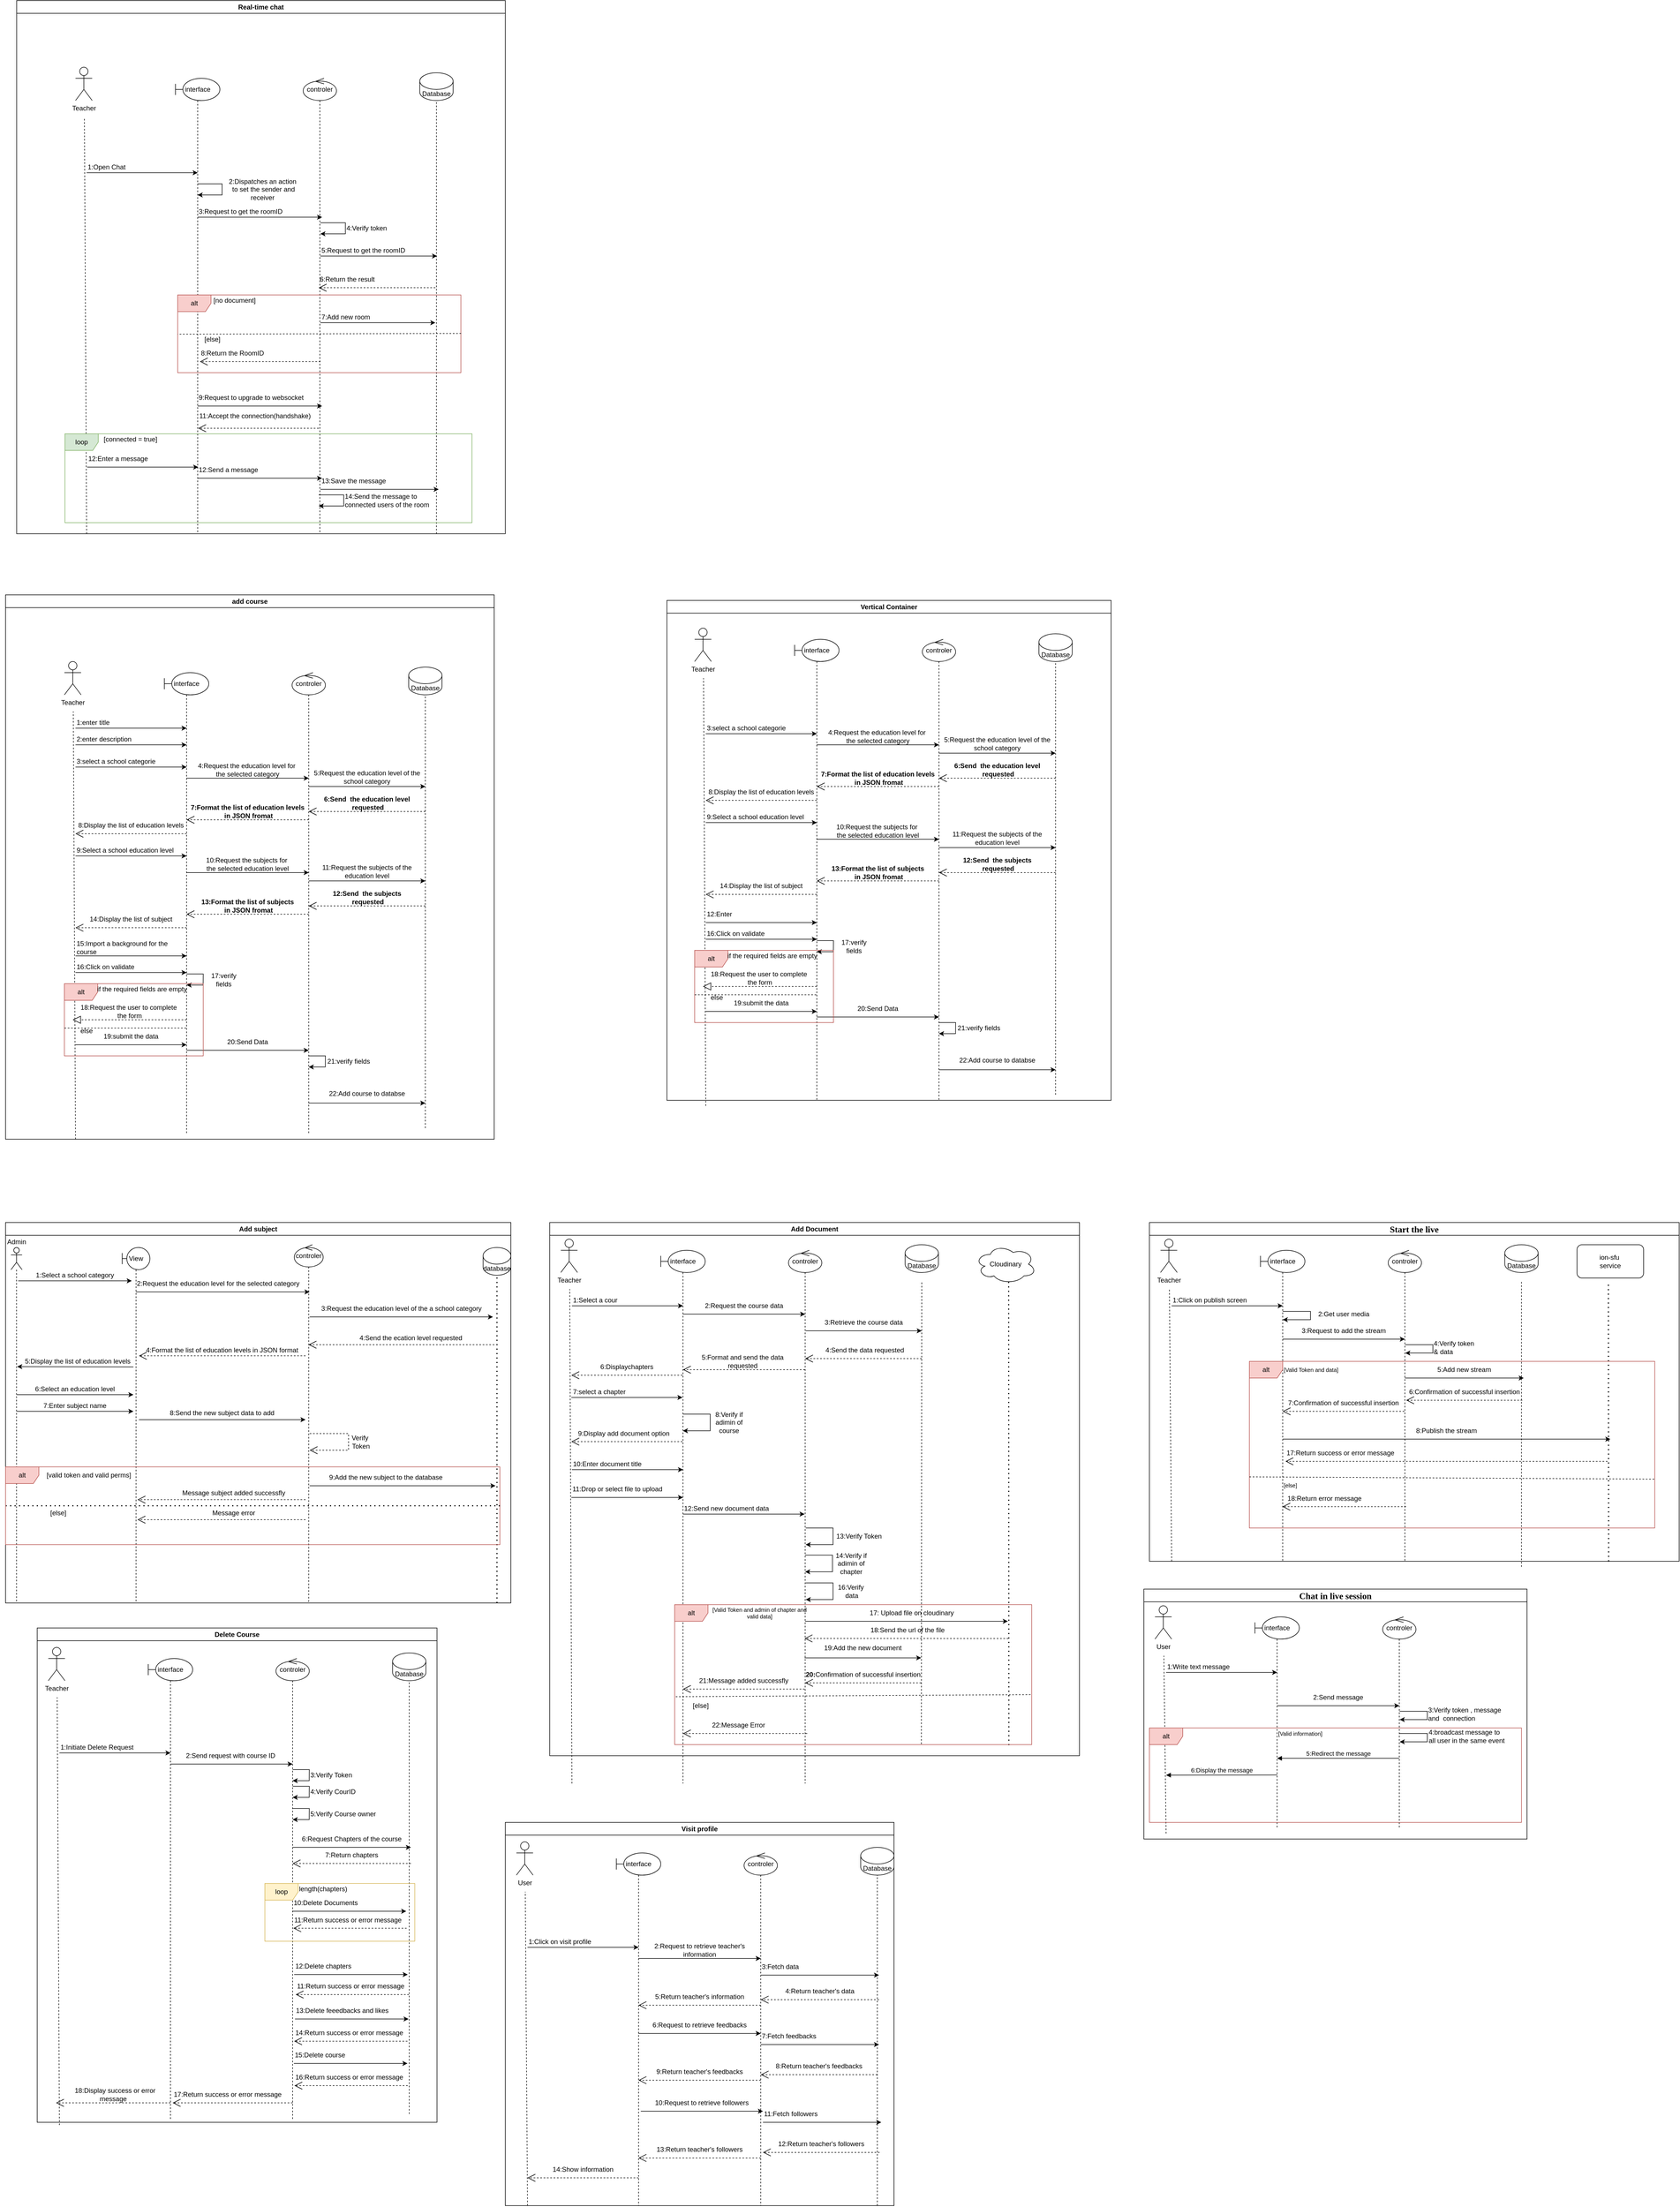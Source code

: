 <mxfile version="24.7.8">
  <diagram name="Page-1" id="2M7vfnE1_t85mSoZJv6D">
    <mxGraphModel dx="1725" dy="3272" grid="1" gridSize="10" guides="1" tooltips="1" connect="1" arrows="1" fold="1" page="1" pageScale="1" pageWidth="827" pageHeight="1169" math="0" shadow="0">
      <root>
        <mxCell id="0" />
        <mxCell id="1" parent="0" />
        <mxCell id="HVPG8_S9lerH4-LkVRMY-62" value="add course" style="swimlane;whiteSpace=wrap;html=1;" parent="1" vertex="1">
          <mxGeometry x="50" y="-1130" width="880" height="980" as="geometry">
            <mxRectangle x="50" y="-1130" width="100" height="30" as="alternateBounds" />
          </mxGeometry>
        </mxCell>
        <mxCell id="HVPG8_S9lerH4-LkVRMY-1" value="Teacher&lt;div&gt;&lt;br&gt;&lt;/div&gt;" style="shape=umlActor;verticalLabelPosition=bottom;verticalAlign=top;html=1;" parent="HVPG8_S9lerH4-LkVRMY-62" vertex="1">
          <mxGeometry x="106" y="120" width="30" height="60" as="geometry" />
        </mxCell>
        <mxCell id="HVPG8_S9lerH4-LkVRMY-2" value="interface" style="shape=umlLifeline;perimeter=lifelinePerimeter;whiteSpace=wrap;html=1;container=1;dropTarget=0;collapsible=0;recursiveResize=0;outlineConnect=0;portConstraint=eastwest;newEdgeStyle={&quot;curved&quot;:0,&quot;rounded&quot;:0};participant=umlBoundary;" parent="HVPG8_S9lerH4-LkVRMY-62" vertex="1">
          <mxGeometry x="286" y="140" width="80" height="830" as="geometry" />
        </mxCell>
        <mxCell id="HVPG8_S9lerH4-LkVRMY-4" value="" style="endArrow=none;dashed=1;html=1;rounded=0;" parent="HVPG8_S9lerH4-LkVRMY-62" edge="1">
          <mxGeometry width="50" height="50" relative="1" as="geometry">
            <mxPoint x="126" y="980" as="sourcePoint" />
            <mxPoint x="122" y="210" as="targetPoint" />
          </mxGeometry>
        </mxCell>
        <mxCell id="HVPG8_S9lerH4-LkVRMY-5" value="controler" style="shape=umlLifeline;perimeter=lifelinePerimeter;whiteSpace=wrap;html=1;container=1;dropTarget=0;collapsible=0;recursiveResize=0;outlineConnect=0;portConstraint=eastwest;newEdgeStyle={&quot;curved&quot;:0,&quot;rounded&quot;:0};participant=umlControl;" parent="HVPG8_S9lerH4-LkVRMY-62" vertex="1">
          <mxGeometry x="516" y="140" width="60" height="830" as="geometry" />
        </mxCell>
        <mxCell id="HVPG8_S9lerH4-LkVRMY-6" value="Database" style="shape=cylinder3;whiteSpace=wrap;html=1;boundedLbl=1;backgroundOutline=1;size=15;" parent="HVPG8_S9lerH4-LkVRMY-62" vertex="1">
          <mxGeometry x="726" y="130" width="60" height="50" as="geometry" />
        </mxCell>
        <mxCell id="HVPG8_S9lerH4-LkVRMY-7" value="" style="endArrow=none;dashed=1;html=1;rounded=0;entryX=0.5;entryY=1;entryDx=0;entryDy=0;entryPerimeter=0;" parent="HVPG8_S9lerH4-LkVRMY-62" target="HVPG8_S9lerH4-LkVRMY-6" edge="1">
          <mxGeometry width="50" height="50" relative="1" as="geometry">
            <mxPoint x="756" y="960" as="sourcePoint" />
            <mxPoint x="716" y="300" as="targetPoint" />
          </mxGeometry>
        </mxCell>
        <mxCell id="HVPG8_S9lerH4-LkVRMY-8" value="" style="endArrow=classic;html=1;rounded=0;exitX=0;exitY=1;exitDx=0;exitDy=0;entryX=1;entryY=1;entryDx=0;entryDy=0;" parent="HVPG8_S9lerH4-LkVRMY-62" source="HVPG8_S9lerH4-LkVRMY-9" target="HVPG8_S9lerH4-LkVRMY-9" edge="1">
          <mxGeometry width="50" height="50" relative="1" as="geometry">
            <mxPoint x="146" y="250" as="sourcePoint" />
            <mxPoint x="236" y="250" as="targetPoint" />
          </mxGeometry>
        </mxCell>
        <mxCell id="HVPG8_S9lerH4-LkVRMY-9" value="1:enter title" style="text;html=1;align=left;verticalAlign=middle;whiteSpace=wrap;rounded=0;" parent="HVPG8_S9lerH4-LkVRMY-62" vertex="1">
          <mxGeometry x="126" y="220" width="200" height="20" as="geometry" />
        </mxCell>
        <mxCell id="HVPG8_S9lerH4-LkVRMY-10" value="" style="endArrow=classic;html=1;rounded=0;exitX=0;exitY=1;exitDx=0;exitDy=0;entryX=1;entryY=1;entryDx=0;entryDy=0;" parent="HVPG8_S9lerH4-LkVRMY-62" source="HVPG8_S9lerH4-LkVRMY-11" target="HVPG8_S9lerH4-LkVRMY-11" edge="1">
          <mxGeometry width="50" height="50" relative="1" as="geometry">
            <mxPoint x="146" y="280" as="sourcePoint" />
            <mxPoint x="236" y="280" as="targetPoint" />
          </mxGeometry>
        </mxCell>
        <mxCell id="HVPG8_S9lerH4-LkVRMY-11" value="2:enter description" style="text;html=1;align=left;verticalAlign=middle;whiteSpace=wrap;rounded=0;" parent="HVPG8_S9lerH4-LkVRMY-62" vertex="1">
          <mxGeometry x="126" y="250" width="200" height="20" as="geometry" />
        </mxCell>
        <mxCell id="HVPG8_S9lerH4-LkVRMY-12" value="" style="endArrow=classic;html=1;rounded=0;entryX=1;entryY=1;entryDx=0;entryDy=0;exitX=0;exitY=1;exitDx=0;exitDy=0;" parent="HVPG8_S9lerH4-LkVRMY-62" source="HVPG8_S9lerH4-LkVRMY-13" target="HVPG8_S9lerH4-LkVRMY-13" edge="1">
          <mxGeometry width="50" height="50" relative="1" as="geometry">
            <mxPoint x="156" y="320" as="sourcePoint" />
            <mxPoint x="226" y="310" as="targetPoint" />
          </mxGeometry>
        </mxCell>
        <mxCell id="HVPG8_S9lerH4-LkVRMY-13" value="3:select a school categorie" style="text;html=1;align=left;verticalAlign=middle;whiteSpace=wrap;rounded=0;" parent="HVPG8_S9lerH4-LkVRMY-62" vertex="1">
          <mxGeometry x="126" y="290" width="200" height="20" as="geometry" />
        </mxCell>
        <mxCell id="HVPG8_S9lerH4-LkVRMY-14" value="" style="endArrow=classic;html=1;rounded=0;entryX=1;entryY=1;entryDx=0;entryDy=0;exitX=0;exitY=1;exitDx=0;exitDy=0;" parent="HVPG8_S9lerH4-LkVRMY-62" source="HVPG8_S9lerH4-LkVRMY-15" target="HVPG8_S9lerH4-LkVRMY-15" edge="1">
          <mxGeometry width="50" height="50" relative="1" as="geometry">
            <mxPoint x="386" y="370" as="sourcePoint" />
            <mxPoint x="466" y="370" as="targetPoint" />
          </mxGeometry>
        </mxCell>
        <mxCell id="HVPG8_S9lerH4-LkVRMY-15" value="4:Request the education level for&amp;nbsp;&lt;div&gt;the selected category&lt;/div&gt;" style="text;html=1;align=center;verticalAlign=middle;whiteSpace=wrap;rounded=0;" parent="HVPG8_S9lerH4-LkVRMY-62" vertex="1">
          <mxGeometry x="326" y="300" width="220" height="30" as="geometry" />
        </mxCell>
        <mxCell id="HVPG8_S9lerH4-LkVRMY-16" value="5:Request the education level of the school category" style="text;html=1;align=center;verticalAlign=middle;whiteSpace=wrap;rounded=0;" parent="HVPG8_S9lerH4-LkVRMY-62" vertex="1">
          <mxGeometry x="546" y="310" width="210" height="35" as="geometry" />
        </mxCell>
        <mxCell id="HVPG8_S9lerH4-LkVRMY-17" value="" style="endArrow=classic;html=1;rounded=0;exitX=0;exitY=1;exitDx=0;exitDy=0;entryX=1;entryY=1;entryDx=0;entryDy=0;" parent="HVPG8_S9lerH4-LkVRMY-62" source="HVPG8_S9lerH4-LkVRMY-16" target="HVPG8_S9lerH4-LkVRMY-16" edge="1">
          <mxGeometry width="50" height="50" relative="1" as="geometry">
            <mxPoint x="606" y="310" as="sourcePoint" />
            <mxPoint x="656" y="260" as="targetPoint" />
          </mxGeometry>
        </mxCell>
        <mxCell id="HVPG8_S9lerH4-LkVRMY-18" value="" style="endArrow=open;endSize=12;dashed=1;html=1;rounded=0;entryX=0;entryY=1;entryDx=0;entryDy=0;exitX=1;exitY=1;exitDx=0;exitDy=0;" parent="HVPG8_S9lerH4-LkVRMY-62" source="HVPG8_S9lerH4-LkVRMY-20" target="HVPG8_S9lerH4-LkVRMY-20" edge="1">
          <mxGeometry width="160" relative="1" as="geometry">
            <mxPoint x="726" y="390" as="sourcePoint" />
            <mxPoint x="606" y="330" as="targetPoint" />
          </mxGeometry>
        </mxCell>
        <mxCell id="HVPG8_S9lerH4-LkVRMY-20" value="&lt;span style=&quot;font-weight: 700; text-wrap: nowrap;&quot;&gt;6:Send&amp;nbsp; the education level&lt;/span&gt;&lt;div&gt;&lt;span style=&quot;font-weight: 700; text-wrap: nowrap;&quot;&gt;&amp;nbsp;requested&lt;/span&gt;&lt;/div&gt;" style="text;html=1;align=center;verticalAlign=middle;whiteSpace=wrap;rounded=0;" parent="HVPG8_S9lerH4-LkVRMY-62" vertex="1">
          <mxGeometry x="546" y="360" width="210" height="30" as="geometry" />
        </mxCell>
        <mxCell id="HVPG8_S9lerH4-LkVRMY-21" value="" style="endArrow=open;endSize=12;dashed=1;html=1;rounded=0;entryX=0;entryY=1;entryDx=0;entryDy=0;exitX=1;exitY=1;exitDx=0;exitDy=0;" parent="HVPG8_S9lerH4-LkVRMY-62" source="HVPG8_S9lerH4-LkVRMY-22" target="HVPG8_S9lerH4-LkVRMY-22" edge="1">
          <mxGeometry width="160" relative="1" as="geometry">
            <mxPoint x="516" y="405" as="sourcePoint" />
            <mxPoint x="396" y="345" as="targetPoint" />
          </mxGeometry>
        </mxCell>
        <mxCell id="HVPG8_S9lerH4-LkVRMY-22" value="&lt;span style=&quot;font-weight: 700; text-wrap: nowrap;&quot;&gt;7:Format the list of education levels&lt;/span&gt;&lt;div&gt;&lt;span style=&quot;font-weight: 700; text-wrap: nowrap;&quot;&gt;&amp;nbsp;in JSON fromat&lt;/span&gt;&lt;/div&gt;" style="text;html=1;align=center;verticalAlign=middle;whiteSpace=wrap;rounded=0;" parent="HVPG8_S9lerH4-LkVRMY-62" vertex="1">
          <mxGeometry x="326" y="375" width="220" height="30" as="geometry" />
        </mxCell>
        <mxCell id="HVPG8_S9lerH4-LkVRMY-24" value="8:Display the list of education levels" style="text;html=1;align=center;verticalAlign=middle;whiteSpace=wrap;rounded=0;" parent="HVPG8_S9lerH4-LkVRMY-62" vertex="1">
          <mxGeometry x="126" y="400" width="200" height="30" as="geometry" />
        </mxCell>
        <mxCell id="HVPG8_S9lerH4-LkVRMY-26" value="" style="endArrow=classic;html=1;rounded=0;entryX=1;entryY=1;entryDx=0;entryDy=0;exitX=0;exitY=1;exitDx=0;exitDy=0;" parent="HVPG8_S9lerH4-LkVRMY-62" source="HVPG8_S9lerH4-LkVRMY-27" target="HVPG8_S9lerH4-LkVRMY-27" edge="1">
          <mxGeometry width="50" height="50" relative="1" as="geometry">
            <mxPoint x="156" y="480" as="sourcePoint" />
            <mxPoint x="226" y="470" as="targetPoint" />
          </mxGeometry>
        </mxCell>
        <mxCell id="HVPG8_S9lerH4-LkVRMY-27" value="9:Select a school education level" style="text;html=1;align=left;verticalAlign=middle;whiteSpace=wrap;rounded=0;" parent="HVPG8_S9lerH4-LkVRMY-62" vertex="1">
          <mxGeometry x="126" y="450" width="200" height="20" as="geometry" />
        </mxCell>
        <mxCell id="HVPG8_S9lerH4-LkVRMY-28" value="" style="endArrow=open;endSize=12;dashed=1;html=1;rounded=0;entryX=0;entryY=1;entryDx=0;entryDy=0;exitX=1;exitY=1;exitDx=0;exitDy=0;" parent="HVPG8_S9lerH4-LkVRMY-62" source="HVPG8_S9lerH4-LkVRMY-24" target="HVPG8_S9lerH4-LkVRMY-24" edge="1">
          <mxGeometry width="160" relative="1" as="geometry">
            <mxPoint x="306" y="430" as="sourcePoint" />
            <mxPoint x="186" y="430" as="targetPoint" />
          </mxGeometry>
        </mxCell>
        <mxCell id="HVPG8_S9lerH4-LkVRMY-29" value="" style="endArrow=classic;html=1;rounded=0;entryX=1;entryY=1;entryDx=0;entryDy=0;exitX=0;exitY=1;exitDx=0;exitDy=0;" parent="HVPG8_S9lerH4-LkVRMY-62" source="HVPG8_S9lerH4-LkVRMY-30" target="HVPG8_S9lerH4-LkVRMY-30" edge="1">
          <mxGeometry width="50" height="50" relative="1" as="geometry">
            <mxPoint x="386" y="540" as="sourcePoint" />
            <mxPoint x="466" y="540" as="targetPoint" />
          </mxGeometry>
        </mxCell>
        <mxCell id="HVPG8_S9lerH4-LkVRMY-30" value="10:Request the subjects for&amp;nbsp;&lt;div&gt;the selected education level&lt;/div&gt;" style="text;html=1;align=center;verticalAlign=middle;whiteSpace=wrap;rounded=0;" parent="HVPG8_S9lerH4-LkVRMY-62" vertex="1">
          <mxGeometry x="326" y="470" width="220" height="30" as="geometry" />
        </mxCell>
        <mxCell id="HVPG8_S9lerH4-LkVRMY-31" value="11:Request the subjects of the education level" style="text;html=1;align=center;verticalAlign=middle;whiteSpace=wrap;rounded=0;" parent="HVPG8_S9lerH4-LkVRMY-62" vertex="1">
          <mxGeometry x="546" y="480" width="210" height="35" as="geometry" />
        </mxCell>
        <mxCell id="HVPG8_S9lerH4-LkVRMY-32" value="" style="endArrow=classic;html=1;rounded=0;exitX=0;exitY=1;exitDx=0;exitDy=0;entryX=1;entryY=1;entryDx=0;entryDy=0;" parent="HVPG8_S9lerH4-LkVRMY-62" source="HVPG8_S9lerH4-LkVRMY-31" target="HVPG8_S9lerH4-LkVRMY-31" edge="1">
          <mxGeometry width="50" height="50" relative="1" as="geometry">
            <mxPoint x="606" y="480" as="sourcePoint" />
            <mxPoint x="656" y="430" as="targetPoint" />
          </mxGeometry>
        </mxCell>
        <mxCell id="HVPG8_S9lerH4-LkVRMY-33" value="" style="endArrow=open;endSize=12;dashed=1;html=1;rounded=0;entryX=0;entryY=1;entryDx=0;entryDy=0;exitX=1;exitY=1;exitDx=0;exitDy=0;" parent="HVPG8_S9lerH4-LkVRMY-62" source="HVPG8_S9lerH4-LkVRMY-34" target="HVPG8_S9lerH4-LkVRMY-34" edge="1">
          <mxGeometry width="160" relative="1" as="geometry">
            <mxPoint x="726" y="560" as="sourcePoint" />
            <mxPoint x="606" y="500" as="targetPoint" />
          </mxGeometry>
        </mxCell>
        <mxCell id="HVPG8_S9lerH4-LkVRMY-34" value="&lt;span style=&quot;font-weight: 700; text-wrap: nowrap;&quot;&gt;12:Send&amp;nbsp; the subjects&lt;/span&gt;&lt;div&gt;&lt;span style=&quot;font-weight: 700; text-wrap: nowrap;&quot;&gt;&amp;nbsp;requested&lt;/span&gt;&lt;/div&gt;" style="text;html=1;align=center;verticalAlign=middle;whiteSpace=wrap;rounded=0;" parent="HVPG8_S9lerH4-LkVRMY-62" vertex="1">
          <mxGeometry x="546" y="530" width="210" height="30" as="geometry" />
        </mxCell>
        <mxCell id="HVPG8_S9lerH4-LkVRMY-35" value="" style="endArrow=open;endSize=12;dashed=1;html=1;rounded=0;entryX=0;entryY=1;entryDx=0;entryDy=0;exitX=1;exitY=1;exitDx=0;exitDy=0;" parent="HVPG8_S9lerH4-LkVRMY-62" source="HVPG8_S9lerH4-LkVRMY-36" target="HVPG8_S9lerH4-LkVRMY-36" edge="1">
          <mxGeometry width="160" relative="1" as="geometry">
            <mxPoint x="516" y="575" as="sourcePoint" />
            <mxPoint x="396" y="515" as="targetPoint" />
          </mxGeometry>
        </mxCell>
        <mxCell id="HVPG8_S9lerH4-LkVRMY-36" value="&lt;span style=&quot;font-weight: 700; text-wrap: nowrap;&quot;&gt;13:Format the list of subjects&lt;/span&gt;&lt;div&gt;&lt;span style=&quot;font-weight: 700; text-wrap: nowrap;&quot;&gt;&amp;nbsp;in JSON fromat&lt;/span&gt;&lt;/div&gt;" style="text;html=1;align=center;verticalAlign=middle;whiteSpace=wrap;rounded=0;" parent="HVPG8_S9lerH4-LkVRMY-62" vertex="1">
          <mxGeometry x="326" y="545" width="220" height="30" as="geometry" />
        </mxCell>
        <mxCell id="HVPG8_S9lerH4-LkVRMY-37" value="14:Display the list of subject" style="text;html=1;align=center;verticalAlign=middle;whiteSpace=wrap;rounded=0;" parent="HVPG8_S9lerH4-LkVRMY-62" vertex="1">
          <mxGeometry x="126" y="569.31" width="200" height="30" as="geometry" />
        </mxCell>
        <mxCell id="HVPG8_S9lerH4-LkVRMY-38" value="" style="endArrow=open;endSize=12;dashed=1;html=1;rounded=0;entryX=0;entryY=1;entryDx=0;entryDy=0;exitX=1;exitY=1;exitDx=0;exitDy=0;" parent="HVPG8_S9lerH4-LkVRMY-62" source="HVPG8_S9lerH4-LkVRMY-37" target="HVPG8_S9lerH4-LkVRMY-37" edge="1">
          <mxGeometry width="160" relative="1" as="geometry">
            <mxPoint x="306" y="599.31" as="sourcePoint" />
            <mxPoint x="186" y="599.31" as="targetPoint" />
          </mxGeometry>
        </mxCell>
        <mxCell id="HVPG8_S9lerH4-LkVRMY-39" value="" style="endArrow=classic;html=1;rounded=0;exitX=0;exitY=1;exitDx=0;exitDy=0;entryX=1;entryY=1;entryDx=0;entryDy=0;" parent="HVPG8_S9lerH4-LkVRMY-62" source="HVPG8_S9lerH4-LkVRMY-40" target="HVPG8_S9lerH4-LkVRMY-40" edge="1">
          <mxGeometry width="50" height="50" relative="1" as="geometry">
            <mxPoint x="146" y="690" as="sourcePoint" />
            <mxPoint x="236" y="690" as="targetPoint" />
          </mxGeometry>
        </mxCell>
        <mxCell id="HVPG8_S9lerH4-LkVRMY-40" value="16:Click on validate" style="text;html=1;align=left;verticalAlign=middle;whiteSpace=wrap;rounded=0;" parent="HVPG8_S9lerH4-LkVRMY-62" vertex="1">
          <mxGeometry x="126" y="660" width="200" height="20" as="geometry" />
        </mxCell>
        <mxCell id="HVPG8_S9lerH4-LkVRMY-41" value="" style="endArrow=classic;html=1;rounded=0;entryX=1;entryY=1;entryDx=0;entryDy=0;exitX=0;exitY=1;exitDx=0;exitDy=0;" parent="HVPG8_S9lerH4-LkVRMY-62" source="HVPG8_S9lerH4-LkVRMY-42" target="HVPG8_S9lerH4-LkVRMY-42" edge="1">
          <mxGeometry width="50" height="50" relative="1" as="geometry">
            <mxPoint x="386" y="770" as="sourcePoint" />
            <mxPoint x="466" y="770" as="targetPoint" />
          </mxGeometry>
        </mxCell>
        <mxCell id="HVPG8_S9lerH4-LkVRMY-42" value="20:Send Data" style="text;html=1;align=center;verticalAlign=middle;whiteSpace=wrap;rounded=0;" parent="HVPG8_S9lerH4-LkVRMY-62" vertex="1">
          <mxGeometry x="326" y="790" width="220" height="30" as="geometry" />
        </mxCell>
        <mxCell id="HVPG8_S9lerH4-LkVRMY-43" value="" style="endArrow=classic;html=1;rounded=0;" parent="HVPG8_S9lerH4-LkVRMY-62" edge="1">
          <mxGeometry width="50" height="50" relative="1" as="geometry">
            <mxPoint x="325.997" y="682.5" as="sourcePoint" />
            <mxPoint x="325.997" y="702.5" as="targetPoint" />
            <Array as="points">
              <mxPoint x="356" y="682.5" />
              <mxPoint x="355.83" y="702.5" />
            </Array>
          </mxGeometry>
        </mxCell>
        <mxCell id="HVPG8_S9lerH4-LkVRMY-44" value="17:verify fields" style="text;html=1;align=center;verticalAlign=middle;whiteSpace=wrap;rounded=0;" parent="HVPG8_S9lerH4-LkVRMY-62" vertex="1">
          <mxGeometry x="356" y="682.5" width="74" height="20" as="geometry" />
        </mxCell>
        <mxCell id="HVPG8_S9lerH4-LkVRMY-45" value="alt" style="shape=umlFrame;whiteSpace=wrap;html=1;pointerEvents=0;fillColor=#f8cecc;strokeColor=#b85450;" parent="HVPG8_S9lerH4-LkVRMY-62" vertex="1">
          <mxGeometry x="106" y="700" width="250" height="130" as="geometry" />
        </mxCell>
        <mxCell id="HVPG8_S9lerH4-LkVRMY-47" value="if the required fields are empty" style="text;html=1;align=center;verticalAlign=middle;whiteSpace=wrap;rounded=0;" parent="HVPG8_S9lerH4-LkVRMY-62" vertex="1">
          <mxGeometry x="156" y="702.5" width="180" height="15" as="geometry" />
        </mxCell>
        <mxCell id="HVPG8_S9lerH4-LkVRMY-48" value="18:Request the user to complete&amp;nbsp;&lt;div&gt;the form&lt;/div&gt;" style="text;html=1;align=center;verticalAlign=middle;whiteSpace=wrap;rounded=0;" parent="HVPG8_S9lerH4-LkVRMY-62" vertex="1">
          <mxGeometry x="121" y="735" width="205" height="30" as="geometry" />
        </mxCell>
        <mxCell id="HVPG8_S9lerH4-LkVRMY-50" value="" style="endArrow=block;dashed=1;endFill=0;endSize=12;html=1;rounded=0;exitX=1;exitY=1;exitDx=0;exitDy=0;entryX=0;entryY=1;entryDx=0;entryDy=0;" parent="HVPG8_S9lerH4-LkVRMY-62" source="HVPG8_S9lerH4-LkVRMY-48" target="HVPG8_S9lerH4-LkVRMY-48" edge="1">
          <mxGeometry width="160" relative="1" as="geometry">
            <mxPoint x="186" y="830" as="sourcePoint" />
            <mxPoint x="346" y="830" as="targetPoint" />
          </mxGeometry>
        </mxCell>
        <mxCell id="HVPG8_S9lerH4-LkVRMY-51" value="" style="endArrow=none;dashed=1;html=1;rounded=0;exitX=0;exitY=0.615;exitDx=0;exitDy=0;exitPerimeter=0;entryX=1;entryY=0;entryDx=0;entryDy=0;" parent="HVPG8_S9lerH4-LkVRMY-62" source="HVPG8_S9lerH4-LkVRMY-45" target="HVPG8_S9lerH4-LkVRMY-53" edge="1">
          <mxGeometry width="50" height="50" relative="1" as="geometry">
            <mxPoint x="186" y="830" as="sourcePoint" />
            <mxPoint x="236" y="780" as="targetPoint" />
          </mxGeometry>
        </mxCell>
        <mxCell id="HVPG8_S9lerH4-LkVRMY-52" value="" style="endArrow=classic;html=1;rounded=0;exitX=0;exitY=1;exitDx=0;exitDy=0;entryX=1;entryY=1;entryDx=0;entryDy=0;" parent="HVPG8_S9lerH4-LkVRMY-62" source="HVPG8_S9lerH4-LkVRMY-53" target="HVPG8_S9lerH4-LkVRMY-53" edge="1">
          <mxGeometry width="50" height="50" relative="1" as="geometry">
            <mxPoint x="166" y="920" as="sourcePoint" />
            <mxPoint x="216" y="870" as="targetPoint" />
          </mxGeometry>
        </mxCell>
        <mxCell id="HVPG8_S9lerH4-LkVRMY-53" value="19:submit the data" style="text;html=1;align=center;verticalAlign=middle;whiteSpace=wrap;rounded=0;" parent="HVPG8_S9lerH4-LkVRMY-62" vertex="1">
          <mxGeometry x="126" y="780" width="200" height="30" as="geometry" />
        </mxCell>
        <mxCell id="HVPG8_S9lerH4-LkVRMY-54" value="" style="endArrow=classic;html=1;rounded=0;exitX=0;exitY=1;exitDx=0;exitDy=0;entryX=1;entryY=1;entryDx=0;entryDy=0;" parent="HVPG8_S9lerH4-LkVRMY-62" source="HVPG8_S9lerH4-LkVRMY-55" target="HVPG8_S9lerH4-LkVRMY-55" edge="1">
          <mxGeometry width="50" height="50" relative="1" as="geometry">
            <mxPoint x="146" y="660" as="sourcePoint" />
            <mxPoint x="236" y="660" as="targetPoint" />
          </mxGeometry>
        </mxCell>
        <mxCell id="HVPG8_S9lerH4-LkVRMY-55" value="15:Import a background for the course" style="text;html=1;align=left;verticalAlign=middle;whiteSpace=wrap;rounded=0;" parent="HVPG8_S9lerH4-LkVRMY-62" vertex="1">
          <mxGeometry x="126" y="620" width="200" height="30" as="geometry" />
        </mxCell>
        <mxCell id="HVPG8_S9lerH4-LkVRMY-56" value="else" style="text;html=1;align=center;verticalAlign=middle;whiteSpace=wrap;rounded=0;" parent="HVPG8_S9lerH4-LkVRMY-62" vertex="1">
          <mxGeometry x="126" y="780" width="40" height="10" as="geometry" />
        </mxCell>
        <mxCell id="HVPG8_S9lerH4-LkVRMY-57" value="" style="endArrow=classic;html=1;rounded=0;" parent="HVPG8_S9lerH4-LkVRMY-62" edge="1">
          <mxGeometry width="50" height="50" relative="1" as="geometry">
            <mxPoint x="545.997" y="830" as="sourcePoint" />
            <mxPoint x="545.997" y="850" as="targetPoint" />
            <Array as="points">
              <mxPoint x="576" y="830" />
              <mxPoint x="575.83" y="850" />
            </Array>
          </mxGeometry>
        </mxCell>
        <mxCell id="HVPG8_S9lerH4-LkVRMY-58" value="21:verify fields" style="text;html=1;align=center;verticalAlign=middle;whiteSpace=wrap;rounded=0;" parent="HVPG8_S9lerH4-LkVRMY-62" vertex="1">
          <mxGeometry x="576" y="830" width="84" height="20" as="geometry" />
        </mxCell>
        <mxCell id="HVPG8_S9lerH4-LkVRMY-60" value="22:Add course to databse" style="text;html=1;align=center;verticalAlign=middle;whiteSpace=wrap;rounded=0;" parent="HVPG8_S9lerH4-LkVRMY-62" vertex="1">
          <mxGeometry x="546" y="880" width="210" height="35" as="geometry" />
        </mxCell>
        <mxCell id="HVPG8_S9lerH4-LkVRMY-61" value="" style="endArrow=classic;html=1;rounded=0;exitX=0;exitY=1;exitDx=0;exitDy=0;entryX=1;entryY=1;entryDx=0;entryDy=0;" parent="HVPG8_S9lerH4-LkVRMY-62" source="HVPG8_S9lerH4-LkVRMY-60" target="HVPG8_S9lerH4-LkVRMY-60" edge="1">
          <mxGeometry width="50" height="50" relative="1" as="geometry">
            <mxPoint x="606" y="880" as="sourcePoint" />
            <mxPoint x="656" y="830" as="targetPoint" />
          </mxGeometry>
        </mxCell>
        <mxCell id="6OZ3j4bZvdJSrFBnZ4jZ-1" value="Vertical Container" style="swimlane;whiteSpace=wrap;html=1;" parent="1" vertex="1">
          <mxGeometry x="1241" y="-1120" width="800" height="900" as="geometry" />
        </mxCell>
        <mxCell id="6OZ3j4bZvdJSrFBnZ4jZ-2" value="Teacher&lt;div&gt;&lt;br&gt;&lt;/div&gt;" style="shape=umlActor;verticalLabelPosition=bottom;verticalAlign=top;html=1;" parent="6OZ3j4bZvdJSrFBnZ4jZ-1" vertex="1">
          <mxGeometry x="50" y="50" width="30" height="60" as="geometry" />
        </mxCell>
        <mxCell id="6OZ3j4bZvdJSrFBnZ4jZ-3" value="interface" style="shape=umlLifeline;perimeter=lifelinePerimeter;whiteSpace=wrap;html=1;container=1;dropTarget=0;collapsible=0;recursiveResize=0;outlineConnect=0;portConstraint=eastwest;newEdgeStyle={&quot;curved&quot;:0,&quot;rounded&quot;:0};participant=umlBoundary;" parent="6OZ3j4bZvdJSrFBnZ4jZ-1" vertex="1">
          <mxGeometry x="230" y="70" width="80" height="830" as="geometry" />
        </mxCell>
        <mxCell id="6OZ3j4bZvdJSrFBnZ4jZ-4" value="" style="endArrow=none;dashed=1;html=1;rounded=0;" parent="6OZ3j4bZvdJSrFBnZ4jZ-1" edge="1">
          <mxGeometry width="50" height="50" relative="1" as="geometry">
            <mxPoint x="70" y="910" as="sourcePoint" />
            <mxPoint x="66" y="140" as="targetPoint" />
          </mxGeometry>
        </mxCell>
        <mxCell id="6OZ3j4bZvdJSrFBnZ4jZ-5" value="controler" style="shape=umlLifeline;perimeter=lifelinePerimeter;whiteSpace=wrap;html=1;container=1;dropTarget=0;collapsible=0;recursiveResize=0;outlineConnect=0;portConstraint=eastwest;newEdgeStyle={&quot;curved&quot;:0,&quot;rounded&quot;:0};participant=umlControl;" parent="6OZ3j4bZvdJSrFBnZ4jZ-1" vertex="1">
          <mxGeometry x="460" y="70" width="60" height="830" as="geometry" />
        </mxCell>
        <mxCell id="6OZ3j4bZvdJSrFBnZ4jZ-6" value="Database" style="shape=cylinder3;whiteSpace=wrap;html=1;boundedLbl=1;backgroundOutline=1;size=15;" parent="6OZ3j4bZvdJSrFBnZ4jZ-1" vertex="1">
          <mxGeometry x="670" y="60" width="60" height="50" as="geometry" />
        </mxCell>
        <mxCell id="6OZ3j4bZvdJSrFBnZ4jZ-7" value="" style="endArrow=none;dashed=1;html=1;rounded=0;entryX=0.5;entryY=1;entryDx=0;entryDy=0;entryPerimeter=0;" parent="6OZ3j4bZvdJSrFBnZ4jZ-1" target="6OZ3j4bZvdJSrFBnZ4jZ-6" edge="1">
          <mxGeometry width="50" height="50" relative="1" as="geometry">
            <mxPoint x="700" y="890" as="sourcePoint" />
            <mxPoint x="660" y="230" as="targetPoint" />
          </mxGeometry>
        </mxCell>
        <mxCell id="6OZ3j4bZvdJSrFBnZ4jZ-12" value="" style="endArrow=classic;html=1;rounded=0;entryX=1;entryY=1;entryDx=0;entryDy=0;exitX=0;exitY=1;exitDx=0;exitDy=0;" parent="6OZ3j4bZvdJSrFBnZ4jZ-1" source="6OZ3j4bZvdJSrFBnZ4jZ-13" target="6OZ3j4bZvdJSrFBnZ4jZ-13" edge="1">
          <mxGeometry width="50" height="50" relative="1" as="geometry">
            <mxPoint x="100" y="250" as="sourcePoint" />
            <mxPoint x="170" y="240" as="targetPoint" />
          </mxGeometry>
        </mxCell>
        <mxCell id="6OZ3j4bZvdJSrFBnZ4jZ-13" value="3:select a school categorie" style="text;html=1;align=left;verticalAlign=middle;whiteSpace=wrap;rounded=0;" parent="6OZ3j4bZvdJSrFBnZ4jZ-1" vertex="1">
          <mxGeometry x="70" y="220" width="200" height="20" as="geometry" />
        </mxCell>
        <mxCell id="6OZ3j4bZvdJSrFBnZ4jZ-14" value="" style="endArrow=classic;html=1;rounded=0;entryX=1;entryY=1;entryDx=0;entryDy=0;exitX=0;exitY=1;exitDx=0;exitDy=0;" parent="6OZ3j4bZvdJSrFBnZ4jZ-1" source="6OZ3j4bZvdJSrFBnZ4jZ-15" target="6OZ3j4bZvdJSrFBnZ4jZ-15" edge="1">
          <mxGeometry width="50" height="50" relative="1" as="geometry">
            <mxPoint x="330" y="300" as="sourcePoint" />
            <mxPoint x="410" y="300" as="targetPoint" />
          </mxGeometry>
        </mxCell>
        <mxCell id="6OZ3j4bZvdJSrFBnZ4jZ-15" value="4:Request the education level for&amp;nbsp;&lt;div&gt;the selected category&lt;/div&gt;" style="text;html=1;align=center;verticalAlign=middle;whiteSpace=wrap;rounded=0;" parent="6OZ3j4bZvdJSrFBnZ4jZ-1" vertex="1">
          <mxGeometry x="270" y="230" width="220" height="30" as="geometry" />
        </mxCell>
        <mxCell id="6OZ3j4bZvdJSrFBnZ4jZ-16" value="5:Request the education level of the school category" style="text;html=1;align=center;verticalAlign=middle;whiteSpace=wrap;rounded=0;" parent="6OZ3j4bZvdJSrFBnZ4jZ-1" vertex="1">
          <mxGeometry x="490" y="240" width="210" height="35" as="geometry" />
        </mxCell>
        <mxCell id="6OZ3j4bZvdJSrFBnZ4jZ-17" value="" style="endArrow=classic;html=1;rounded=0;exitX=0;exitY=1;exitDx=0;exitDy=0;entryX=1;entryY=1;entryDx=0;entryDy=0;" parent="6OZ3j4bZvdJSrFBnZ4jZ-1" source="6OZ3j4bZvdJSrFBnZ4jZ-16" target="6OZ3j4bZvdJSrFBnZ4jZ-16" edge="1">
          <mxGeometry width="50" height="50" relative="1" as="geometry">
            <mxPoint x="550" y="240" as="sourcePoint" />
            <mxPoint x="600" y="190" as="targetPoint" />
          </mxGeometry>
        </mxCell>
        <mxCell id="6OZ3j4bZvdJSrFBnZ4jZ-18" value="" style="endArrow=open;endSize=12;dashed=1;html=1;rounded=0;entryX=0;entryY=1;entryDx=0;entryDy=0;exitX=1;exitY=1;exitDx=0;exitDy=0;" parent="6OZ3j4bZvdJSrFBnZ4jZ-1" source="6OZ3j4bZvdJSrFBnZ4jZ-19" target="6OZ3j4bZvdJSrFBnZ4jZ-19" edge="1">
          <mxGeometry width="160" relative="1" as="geometry">
            <mxPoint x="670" y="320" as="sourcePoint" />
            <mxPoint x="550" y="260" as="targetPoint" />
          </mxGeometry>
        </mxCell>
        <mxCell id="6OZ3j4bZvdJSrFBnZ4jZ-19" value="&lt;span style=&quot;font-weight: 700; text-wrap: nowrap;&quot;&gt;6:Send&amp;nbsp; the education level&lt;/span&gt;&lt;div&gt;&lt;span style=&quot;font-weight: 700; text-wrap: nowrap;&quot;&gt;&amp;nbsp;requested&lt;/span&gt;&lt;/div&gt;" style="text;html=1;align=center;verticalAlign=middle;whiteSpace=wrap;rounded=0;" parent="6OZ3j4bZvdJSrFBnZ4jZ-1" vertex="1">
          <mxGeometry x="490" y="290" width="210" height="30" as="geometry" />
        </mxCell>
        <mxCell id="6OZ3j4bZvdJSrFBnZ4jZ-20" value="" style="endArrow=open;endSize=12;dashed=1;html=1;rounded=0;entryX=0;entryY=1;entryDx=0;entryDy=0;exitX=1;exitY=1;exitDx=0;exitDy=0;" parent="6OZ3j4bZvdJSrFBnZ4jZ-1" source="6OZ3j4bZvdJSrFBnZ4jZ-21" target="6OZ3j4bZvdJSrFBnZ4jZ-21" edge="1">
          <mxGeometry width="160" relative="1" as="geometry">
            <mxPoint x="460" y="335" as="sourcePoint" />
            <mxPoint x="340" y="275" as="targetPoint" />
          </mxGeometry>
        </mxCell>
        <mxCell id="6OZ3j4bZvdJSrFBnZ4jZ-21" value="&lt;span style=&quot;font-weight: 700; text-wrap: nowrap;&quot;&gt;7:Format the list of education levels&lt;/span&gt;&lt;div&gt;&lt;span style=&quot;font-weight: 700; text-wrap: nowrap;&quot;&gt;&amp;nbsp;in JSON fromat&lt;/span&gt;&lt;/div&gt;" style="text;html=1;align=center;verticalAlign=middle;whiteSpace=wrap;rounded=0;" parent="6OZ3j4bZvdJSrFBnZ4jZ-1" vertex="1">
          <mxGeometry x="270" y="305" width="220" height="30" as="geometry" />
        </mxCell>
        <mxCell id="6OZ3j4bZvdJSrFBnZ4jZ-22" value="8:Display the list of education levels" style="text;html=1;align=center;verticalAlign=middle;whiteSpace=wrap;rounded=0;" parent="6OZ3j4bZvdJSrFBnZ4jZ-1" vertex="1">
          <mxGeometry x="70" y="330" width="200" height="30" as="geometry" />
        </mxCell>
        <mxCell id="6OZ3j4bZvdJSrFBnZ4jZ-23" value="" style="endArrow=classic;html=1;rounded=0;entryX=1;entryY=1;entryDx=0;entryDy=0;exitX=0;exitY=1;exitDx=0;exitDy=0;" parent="6OZ3j4bZvdJSrFBnZ4jZ-1" source="6OZ3j4bZvdJSrFBnZ4jZ-24" target="6OZ3j4bZvdJSrFBnZ4jZ-24" edge="1">
          <mxGeometry width="50" height="50" relative="1" as="geometry">
            <mxPoint x="100" y="410" as="sourcePoint" />
            <mxPoint x="170" y="400" as="targetPoint" />
          </mxGeometry>
        </mxCell>
        <mxCell id="6OZ3j4bZvdJSrFBnZ4jZ-24" value="9:Select a school education level" style="text;html=1;align=left;verticalAlign=middle;whiteSpace=wrap;rounded=0;" parent="6OZ3j4bZvdJSrFBnZ4jZ-1" vertex="1">
          <mxGeometry x="70" y="380" width="200" height="20" as="geometry" />
        </mxCell>
        <mxCell id="6OZ3j4bZvdJSrFBnZ4jZ-25" value="" style="endArrow=open;endSize=12;dashed=1;html=1;rounded=0;entryX=0;entryY=1;entryDx=0;entryDy=0;exitX=1;exitY=1;exitDx=0;exitDy=0;" parent="6OZ3j4bZvdJSrFBnZ4jZ-1" source="6OZ3j4bZvdJSrFBnZ4jZ-22" target="6OZ3j4bZvdJSrFBnZ4jZ-22" edge="1">
          <mxGeometry width="160" relative="1" as="geometry">
            <mxPoint x="250" y="360" as="sourcePoint" />
            <mxPoint x="130" y="360" as="targetPoint" />
          </mxGeometry>
        </mxCell>
        <mxCell id="6OZ3j4bZvdJSrFBnZ4jZ-26" value="" style="endArrow=classic;html=1;rounded=0;entryX=1;entryY=1;entryDx=0;entryDy=0;exitX=0;exitY=1;exitDx=0;exitDy=0;" parent="6OZ3j4bZvdJSrFBnZ4jZ-1" source="6OZ3j4bZvdJSrFBnZ4jZ-27" target="6OZ3j4bZvdJSrFBnZ4jZ-27" edge="1">
          <mxGeometry width="50" height="50" relative="1" as="geometry">
            <mxPoint x="330" y="470" as="sourcePoint" />
            <mxPoint x="410" y="470" as="targetPoint" />
          </mxGeometry>
        </mxCell>
        <mxCell id="6OZ3j4bZvdJSrFBnZ4jZ-27" value="10:Request the subjects for&amp;nbsp;&lt;div&gt;the selected education level&lt;/div&gt;" style="text;html=1;align=center;verticalAlign=middle;whiteSpace=wrap;rounded=0;" parent="6OZ3j4bZvdJSrFBnZ4jZ-1" vertex="1">
          <mxGeometry x="270" y="400" width="220" height="30" as="geometry" />
        </mxCell>
        <mxCell id="6OZ3j4bZvdJSrFBnZ4jZ-28" value="11:Request the subjects of the education level" style="text;html=1;align=center;verticalAlign=middle;whiteSpace=wrap;rounded=0;" parent="6OZ3j4bZvdJSrFBnZ4jZ-1" vertex="1">
          <mxGeometry x="490" y="410" width="210" height="35" as="geometry" />
        </mxCell>
        <mxCell id="6OZ3j4bZvdJSrFBnZ4jZ-29" value="" style="endArrow=classic;html=1;rounded=0;exitX=0;exitY=1;exitDx=0;exitDy=0;entryX=1;entryY=1;entryDx=0;entryDy=0;" parent="6OZ3j4bZvdJSrFBnZ4jZ-1" source="6OZ3j4bZvdJSrFBnZ4jZ-28" target="6OZ3j4bZvdJSrFBnZ4jZ-28" edge="1">
          <mxGeometry width="50" height="50" relative="1" as="geometry">
            <mxPoint x="550" y="410" as="sourcePoint" />
            <mxPoint x="600" y="360" as="targetPoint" />
          </mxGeometry>
        </mxCell>
        <mxCell id="6OZ3j4bZvdJSrFBnZ4jZ-30" value="" style="endArrow=open;endSize=12;dashed=1;html=1;rounded=0;entryX=0;entryY=1;entryDx=0;entryDy=0;exitX=1;exitY=1;exitDx=0;exitDy=0;" parent="6OZ3j4bZvdJSrFBnZ4jZ-1" source="6OZ3j4bZvdJSrFBnZ4jZ-31" target="6OZ3j4bZvdJSrFBnZ4jZ-31" edge="1">
          <mxGeometry width="160" relative="1" as="geometry">
            <mxPoint x="670" y="490" as="sourcePoint" />
            <mxPoint x="550" y="430" as="targetPoint" />
          </mxGeometry>
        </mxCell>
        <mxCell id="6OZ3j4bZvdJSrFBnZ4jZ-31" value="&lt;span style=&quot;font-weight: 700; text-wrap: nowrap;&quot;&gt;12:Send&amp;nbsp; the subjects&lt;/span&gt;&lt;div&gt;&lt;span style=&quot;font-weight: 700; text-wrap: nowrap;&quot;&gt;&amp;nbsp;requested&lt;/span&gt;&lt;/div&gt;" style="text;html=1;align=center;verticalAlign=middle;whiteSpace=wrap;rounded=0;" parent="6OZ3j4bZvdJSrFBnZ4jZ-1" vertex="1">
          <mxGeometry x="490" y="460" width="210" height="30" as="geometry" />
        </mxCell>
        <mxCell id="6OZ3j4bZvdJSrFBnZ4jZ-32" value="" style="endArrow=open;endSize=12;dashed=1;html=1;rounded=0;entryX=0;entryY=1;entryDx=0;entryDy=0;exitX=1;exitY=1;exitDx=0;exitDy=0;" parent="6OZ3j4bZvdJSrFBnZ4jZ-1" source="6OZ3j4bZvdJSrFBnZ4jZ-33" target="6OZ3j4bZvdJSrFBnZ4jZ-33" edge="1">
          <mxGeometry width="160" relative="1" as="geometry">
            <mxPoint x="460" y="505" as="sourcePoint" />
            <mxPoint x="340" y="445" as="targetPoint" />
          </mxGeometry>
        </mxCell>
        <mxCell id="6OZ3j4bZvdJSrFBnZ4jZ-33" value="&lt;span style=&quot;font-weight: 700; text-wrap: nowrap;&quot;&gt;13:Format the list of subjects&lt;/span&gt;&lt;div&gt;&lt;span style=&quot;font-weight: 700; text-wrap: nowrap;&quot;&gt;&amp;nbsp;in JSON fromat&lt;/span&gt;&lt;/div&gt;" style="text;html=1;align=center;verticalAlign=middle;whiteSpace=wrap;rounded=0;" parent="6OZ3j4bZvdJSrFBnZ4jZ-1" vertex="1">
          <mxGeometry x="270" y="475" width="220" height="30" as="geometry" />
        </mxCell>
        <mxCell id="6OZ3j4bZvdJSrFBnZ4jZ-34" value="14:Display the list of subject" style="text;html=1;align=center;verticalAlign=middle;whiteSpace=wrap;rounded=0;" parent="6OZ3j4bZvdJSrFBnZ4jZ-1" vertex="1">
          <mxGeometry x="70" y="499.31" width="200" height="30" as="geometry" />
        </mxCell>
        <mxCell id="6OZ3j4bZvdJSrFBnZ4jZ-35" value="" style="endArrow=open;endSize=12;dashed=1;html=1;rounded=0;entryX=0;entryY=1;entryDx=0;entryDy=0;exitX=1;exitY=1;exitDx=0;exitDy=0;" parent="6OZ3j4bZvdJSrFBnZ4jZ-1" source="6OZ3j4bZvdJSrFBnZ4jZ-34" target="6OZ3j4bZvdJSrFBnZ4jZ-34" edge="1">
          <mxGeometry width="160" relative="1" as="geometry">
            <mxPoint x="250" y="529.31" as="sourcePoint" />
            <mxPoint x="130" y="529.31" as="targetPoint" />
          </mxGeometry>
        </mxCell>
        <mxCell id="6OZ3j4bZvdJSrFBnZ4jZ-36" value="" style="endArrow=classic;html=1;rounded=0;exitX=0;exitY=1;exitDx=0;exitDy=0;entryX=1;entryY=1;entryDx=0;entryDy=0;" parent="6OZ3j4bZvdJSrFBnZ4jZ-1" source="6OZ3j4bZvdJSrFBnZ4jZ-37" target="6OZ3j4bZvdJSrFBnZ4jZ-37" edge="1">
          <mxGeometry width="50" height="50" relative="1" as="geometry">
            <mxPoint x="90" y="620" as="sourcePoint" />
            <mxPoint x="180" y="620" as="targetPoint" />
          </mxGeometry>
        </mxCell>
        <mxCell id="6OZ3j4bZvdJSrFBnZ4jZ-37" value="16:Click on validate" style="text;html=1;align=left;verticalAlign=middle;whiteSpace=wrap;rounded=0;" parent="6OZ3j4bZvdJSrFBnZ4jZ-1" vertex="1">
          <mxGeometry x="70" y="590" width="200" height="20" as="geometry" />
        </mxCell>
        <mxCell id="6OZ3j4bZvdJSrFBnZ4jZ-38" value="" style="endArrow=classic;html=1;rounded=0;entryX=1;entryY=1;entryDx=0;entryDy=0;exitX=0;exitY=1;exitDx=0;exitDy=0;" parent="6OZ3j4bZvdJSrFBnZ4jZ-1" source="6OZ3j4bZvdJSrFBnZ4jZ-39" target="6OZ3j4bZvdJSrFBnZ4jZ-39" edge="1">
          <mxGeometry width="50" height="50" relative="1" as="geometry">
            <mxPoint x="330" y="700" as="sourcePoint" />
            <mxPoint x="410" y="700" as="targetPoint" />
          </mxGeometry>
        </mxCell>
        <mxCell id="6OZ3j4bZvdJSrFBnZ4jZ-39" value="20:Send Data" style="text;html=1;align=center;verticalAlign=middle;whiteSpace=wrap;rounded=0;" parent="6OZ3j4bZvdJSrFBnZ4jZ-1" vertex="1">
          <mxGeometry x="270" y="720" width="220" height="30" as="geometry" />
        </mxCell>
        <mxCell id="6OZ3j4bZvdJSrFBnZ4jZ-40" value="" style="endArrow=classic;html=1;rounded=0;" parent="6OZ3j4bZvdJSrFBnZ4jZ-1" edge="1">
          <mxGeometry width="50" height="50" relative="1" as="geometry">
            <mxPoint x="269.997" y="612.5" as="sourcePoint" />
            <mxPoint x="269.997" y="632.5" as="targetPoint" />
            <Array as="points">
              <mxPoint x="300" y="612.5" />
              <mxPoint x="299.83" y="632.5" />
            </Array>
          </mxGeometry>
        </mxCell>
        <mxCell id="6OZ3j4bZvdJSrFBnZ4jZ-41" value="17:verify fields" style="text;html=1;align=center;verticalAlign=middle;whiteSpace=wrap;rounded=0;" parent="6OZ3j4bZvdJSrFBnZ4jZ-1" vertex="1">
          <mxGeometry x="300" y="612.5" width="74" height="20" as="geometry" />
        </mxCell>
        <mxCell id="6OZ3j4bZvdJSrFBnZ4jZ-42" value="alt" style="shape=umlFrame;whiteSpace=wrap;html=1;pointerEvents=0;fillColor=#f8cecc;strokeColor=#b85450;" parent="6OZ3j4bZvdJSrFBnZ4jZ-1" vertex="1">
          <mxGeometry x="50" y="630" width="250" height="130" as="geometry" />
        </mxCell>
        <mxCell id="6OZ3j4bZvdJSrFBnZ4jZ-43" value="if the required fields are empty" style="text;html=1;align=center;verticalAlign=middle;whiteSpace=wrap;rounded=0;" parent="6OZ3j4bZvdJSrFBnZ4jZ-1" vertex="1">
          <mxGeometry x="100" y="632.5" width="180" height="15" as="geometry" />
        </mxCell>
        <mxCell id="6OZ3j4bZvdJSrFBnZ4jZ-44" value="18:Request the user to complete&amp;nbsp;&lt;div&gt;the form&lt;/div&gt;" style="text;html=1;align=center;verticalAlign=middle;whiteSpace=wrap;rounded=0;" parent="6OZ3j4bZvdJSrFBnZ4jZ-1" vertex="1">
          <mxGeometry x="65" y="665" width="205" height="30" as="geometry" />
        </mxCell>
        <mxCell id="6OZ3j4bZvdJSrFBnZ4jZ-45" value="" style="endArrow=block;dashed=1;endFill=0;endSize=12;html=1;rounded=0;exitX=1;exitY=1;exitDx=0;exitDy=0;entryX=0;entryY=1;entryDx=0;entryDy=0;" parent="6OZ3j4bZvdJSrFBnZ4jZ-1" source="6OZ3j4bZvdJSrFBnZ4jZ-44" target="6OZ3j4bZvdJSrFBnZ4jZ-44" edge="1">
          <mxGeometry width="160" relative="1" as="geometry">
            <mxPoint x="130" y="760" as="sourcePoint" />
            <mxPoint x="290" y="760" as="targetPoint" />
          </mxGeometry>
        </mxCell>
        <mxCell id="6OZ3j4bZvdJSrFBnZ4jZ-46" value="" style="endArrow=none;dashed=1;html=1;rounded=0;exitX=0;exitY=0.615;exitDx=0;exitDy=0;exitPerimeter=0;entryX=1;entryY=0;entryDx=0;entryDy=0;" parent="6OZ3j4bZvdJSrFBnZ4jZ-1" source="6OZ3j4bZvdJSrFBnZ4jZ-42" target="6OZ3j4bZvdJSrFBnZ4jZ-48" edge="1">
          <mxGeometry width="50" height="50" relative="1" as="geometry">
            <mxPoint x="130" y="760" as="sourcePoint" />
            <mxPoint x="180" y="710" as="targetPoint" />
          </mxGeometry>
        </mxCell>
        <mxCell id="6OZ3j4bZvdJSrFBnZ4jZ-47" value="" style="endArrow=classic;html=1;rounded=0;exitX=0;exitY=1;exitDx=0;exitDy=0;entryX=1;entryY=1;entryDx=0;entryDy=0;" parent="6OZ3j4bZvdJSrFBnZ4jZ-1" source="6OZ3j4bZvdJSrFBnZ4jZ-48" target="6OZ3j4bZvdJSrFBnZ4jZ-48" edge="1">
          <mxGeometry width="50" height="50" relative="1" as="geometry">
            <mxPoint x="110" y="850" as="sourcePoint" />
            <mxPoint x="160" y="800" as="targetPoint" />
          </mxGeometry>
        </mxCell>
        <mxCell id="6OZ3j4bZvdJSrFBnZ4jZ-48" value="19:submit the data" style="text;html=1;align=center;verticalAlign=middle;whiteSpace=wrap;rounded=0;" parent="6OZ3j4bZvdJSrFBnZ4jZ-1" vertex="1">
          <mxGeometry x="70" y="710" width="200" height="30" as="geometry" />
        </mxCell>
        <mxCell id="6OZ3j4bZvdJSrFBnZ4jZ-49" value="" style="endArrow=classic;html=1;rounded=0;exitX=0;exitY=1;exitDx=0;exitDy=0;entryX=1;entryY=1;entryDx=0;entryDy=0;" parent="6OZ3j4bZvdJSrFBnZ4jZ-1" source="6OZ3j4bZvdJSrFBnZ4jZ-50" target="6OZ3j4bZvdJSrFBnZ4jZ-50" edge="1">
          <mxGeometry width="50" height="50" relative="1" as="geometry">
            <mxPoint x="90" y="590" as="sourcePoint" />
            <mxPoint x="180" y="590" as="targetPoint" />
          </mxGeometry>
        </mxCell>
        <mxCell id="6OZ3j4bZvdJSrFBnZ4jZ-50" value="12:Enter" style="text;html=1;align=left;verticalAlign=middle;whiteSpace=wrap;rounded=0;" parent="6OZ3j4bZvdJSrFBnZ4jZ-1" vertex="1">
          <mxGeometry x="70" y="550" width="200" height="30" as="geometry" />
        </mxCell>
        <mxCell id="6OZ3j4bZvdJSrFBnZ4jZ-51" value="else" style="text;html=1;align=center;verticalAlign=middle;whiteSpace=wrap;rounded=0;" parent="6OZ3j4bZvdJSrFBnZ4jZ-1" vertex="1">
          <mxGeometry x="70" y="710" width="40" height="10" as="geometry" />
        </mxCell>
        <mxCell id="6OZ3j4bZvdJSrFBnZ4jZ-52" value="" style="endArrow=classic;html=1;rounded=0;" parent="6OZ3j4bZvdJSrFBnZ4jZ-1" edge="1">
          <mxGeometry width="50" height="50" relative="1" as="geometry">
            <mxPoint x="489.997" y="760" as="sourcePoint" />
            <mxPoint x="489.997" y="780" as="targetPoint" />
            <Array as="points">
              <mxPoint x="520" y="760" />
              <mxPoint x="519.83" y="780" />
            </Array>
          </mxGeometry>
        </mxCell>
        <mxCell id="6OZ3j4bZvdJSrFBnZ4jZ-53" value="21:verify fields" style="text;html=1;align=center;verticalAlign=middle;whiteSpace=wrap;rounded=0;" parent="6OZ3j4bZvdJSrFBnZ4jZ-1" vertex="1">
          <mxGeometry x="520" y="760" width="84" height="20" as="geometry" />
        </mxCell>
        <mxCell id="6OZ3j4bZvdJSrFBnZ4jZ-54" value="22:Add course to databse" style="text;html=1;align=center;verticalAlign=middle;whiteSpace=wrap;rounded=0;" parent="6OZ3j4bZvdJSrFBnZ4jZ-1" vertex="1">
          <mxGeometry x="490" y="810" width="210" height="35" as="geometry" />
        </mxCell>
        <mxCell id="6OZ3j4bZvdJSrFBnZ4jZ-55" value="" style="endArrow=classic;html=1;rounded=0;exitX=0;exitY=1;exitDx=0;exitDy=0;entryX=1;entryY=1;entryDx=0;entryDy=0;" parent="6OZ3j4bZvdJSrFBnZ4jZ-1" source="6OZ3j4bZvdJSrFBnZ4jZ-54" target="6OZ3j4bZvdJSrFBnZ4jZ-54" edge="1">
          <mxGeometry width="50" height="50" relative="1" as="geometry">
            <mxPoint x="550" y="810" as="sourcePoint" />
            <mxPoint x="600" y="760" as="targetPoint" />
          </mxGeometry>
        </mxCell>
        <mxCell id="xfdLmQWzzkXOY5CbvsEz-39" value="Add subject" style="swimlane;whiteSpace=wrap;html=1;" parent="1" vertex="1">
          <mxGeometry x="50" width="910" height="685" as="geometry" />
        </mxCell>
        <mxCell id="xfdLmQWzzkXOY5CbvsEz-1" value="View" style="shape=umlLifeline;perimeter=lifelinePerimeter;whiteSpace=wrap;html=1;container=1;dropTarget=0;collapsible=0;recursiveResize=0;outlineConnect=0;portConstraint=eastwest;newEdgeStyle={&quot;curved&quot;:0,&quot;rounded&quot;:0};participant=umlBoundary;" parent="xfdLmQWzzkXOY5CbvsEz-39" vertex="1">
          <mxGeometry x="210" y="45" width="50" height="640" as="geometry" />
        </mxCell>
        <mxCell id="xfdLmQWzzkXOY5CbvsEz-2" value="" style="shape=umlLifeline;perimeter=lifelinePerimeter;whiteSpace=wrap;html=1;container=1;dropTarget=0;collapsible=0;recursiveResize=0;outlineConnect=0;portConstraint=eastwest;newEdgeStyle={&quot;curved&quot;:0,&quot;rounded&quot;:0};participant=umlActor;" parent="xfdLmQWzzkXOY5CbvsEz-39" vertex="1">
          <mxGeometry x="9.78" y="45" width="20" height="640" as="geometry" />
        </mxCell>
        <mxCell id="xfdLmQWzzkXOY5CbvsEz-3" value="controler" style="shape=umlLifeline;perimeter=lifelinePerimeter;whiteSpace=wrap;html=1;container=1;dropTarget=0;collapsible=0;recursiveResize=0;outlineConnect=0;portConstraint=eastwest;newEdgeStyle={&quot;curved&quot;:0,&quot;rounded&quot;:0};participant=umlControl;" parent="xfdLmQWzzkXOY5CbvsEz-39" vertex="1">
          <mxGeometry x="520" y="40" width="52" height="645" as="geometry" />
        </mxCell>
        <mxCell id="xfdLmQWzzkXOY5CbvsEz-4" value="database" style="shape=cylinder3;whiteSpace=wrap;html=1;boundedLbl=1;backgroundOutline=1;size=15;" parent="xfdLmQWzzkXOY5CbvsEz-39" vertex="1">
          <mxGeometry x="860" y="45" width="50" height="50" as="geometry" />
        </mxCell>
        <mxCell id="xfdLmQWzzkXOY5CbvsEz-5" value="" style="endArrow=classic;html=1;rounded=0;" parent="xfdLmQWzzkXOY5CbvsEz-39" edge="1">
          <mxGeometry width="50" height="50" relative="1" as="geometry">
            <mxPoint x="22.75" y="105" as="sourcePoint" />
            <mxPoint x="227.25" y="105" as="targetPoint" />
          </mxGeometry>
        </mxCell>
        <mxCell id="xfdLmQWzzkXOY5CbvsEz-6" value="1:Select a school category" style="text;html=1;align=center;verticalAlign=middle;whiteSpace=wrap;rounded=0;" parent="xfdLmQWzzkXOY5CbvsEz-39" vertex="1">
          <mxGeometry x="50" y="85" width="150" height="20" as="geometry" />
        </mxCell>
        <mxCell id="xfdLmQWzzkXOY5CbvsEz-7" value="" style="endArrow=classic;html=1;rounded=0;entryX=1;entryY=1;entryDx=0;entryDy=0;" parent="xfdLmQWzzkXOY5CbvsEz-39" target="xfdLmQWzzkXOY5CbvsEz-8" edge="1">
          <mxGeometry width="50" height="50" relative="1" as="geometry">
            <mxPoint x="234.81" y="125" as="sourcePoint" />
            <mxPoint x="465.5" y="125" as="targetPoint" />
          </mxGeometry>
        </mxCell>
        <mxCell id="xfdLmQWzzkXOY5CbvsEz-8" value="2:Request the education level for the selected category" style="text;html=1;align=center;verticalAlign=middle;whiteSpace=wrap;rounded=0;" parent="xfdLmQWzzkXOY5CbvsEz-39" vertex="1">
          <mxGeometry x="217.5" y="95" width="330" height="30" as="geometry" />
        </mxCell>
        <mxCell id="xfdLmQWzzkXOY5CbvsEz-9" value="3:Request the education level of the a school category" style="text;html=1;align=center;verticalAlign=middle;whiteSpace=wrap;rounded=0;" parent="xfdLmQWzzkXOY5CbvsEz-39" vertex="1">
          <mxGeometry x="547.72" y="140" width="330" height="30" as="geometry" />
        </mxCell>
        <mxCell id="xfdLmQWzzkXOY5CbvsEz-10" value="" style="endArrow=classic;html=1;rounded=0;exitX=0;exitY=1;exitDx=0;exitDy=0;entryX=1;entryY=1;entryDx=0;entryDy=0;" parent="xfdLmQWzzkXOY5CbvsEz-39" edge="1">
          <mxGeometry width="50" height="50" relative="1" as="geometry">
            <mxPoint x="547.72" y="170" as="sourcePoint" />
            <mxPoint x="877.72" y="170" as="targetPoint" />
          </mxGeometry>
        </mxCell>
        <mxCell id="xfdLmQWzzkXOY5CbvsEz-11" value="" style="endArrow=none;dashed=1;html=1;dashPattern=1 3;strokeWidth=2;rounded=0;entryX=0.5;entryY=1;entryDx=0;entryDy=0;entryPerimeter=0;" parent="xfdLmQWzzkXOY5CbvsEz-39" target="xfdLmQWzzkXOY5CbvsEz-4" edge="1">
          <mxGeometry width="50" height="50" relative="1" as="geometry">
            <mxPoint x="885" y="685" as="sourcePoint" />
            <mxPoint x="950" y="225" as="targetPoint" />
          </mxGeometry>
        </mxCell>
        <mxCell id="xfdLmQWzzkXOY5CbvsEz-12" value="" style="endArrow=open;endSize=12;dashed=1;html=1;rounded=0;" parent="xfdLmQWzzkXOY5CbvsEz-39" edge="1">
          <mxGeometry width="160" relative="1" as="geometry">
            <mxPoint x="880.22" y="220" as="sourcePoint" />
            <mxPoint x="545.72" y="220" as="targetPoint" />
          </mxGeometry>
        </mxCell>
        <mxCell id="xfdLmQWzzkXOY5CbvsEz-13" value="4:Send the ecation level requested" style="text;html=1;align=center;verticalAlign=middle;whiteSpace=wrap;rounded=0;" parent="xfdLmQWzzkXOY5CbvsEz-39" vertex="1">
          <mxGeometry x="590.22" y="195" width="280" height="25" as="geometry" />
        </mxCell>
        <mxCell id="xfdLmQWzzkXOY5CbvsEz-14" value="" style="endArrow=open;endSize=12;dashed=1;html=1;rounded=0;entryX=0;entryY=1;entryDx=0;entryDy=0;exitX=1;exitY=1;exitDx=0;exitDy=0;" parent="xfdLmQWzzkXOY5CbvsEz-39" source="xfdLmQWzzkXOY5CbvsEz-15" target="xfdLmQWzzkXOY5CbvsEz-15" edge="1">
          <mxGeometry width="160" relative="1" as="geometry">
            <mxPoint x="550.91" y="240" as="sourcePoint" />
            <mxPoint x="240.22" y="240" as="targetPoint" />
          </mxGeometry>
        </mxCell>
        <mxCell id="xfdLmQWzzkXOY5CbvsEz-15" value="4:Format the list of education levels in JSON format" style="text;html=1;align=center;verticalAlign=middle;whiteSpace=wrap;rounded=0;" parent="xfdLmQWzzkXOY5CbvsEz-39" vertex="1">
          <mxGeometry x="240.22" y="220" width="300" height="20" as="geometry" />
        </mxCell>
        <mxCell id="xfdLmQWzzkXOY5CbvsEz-16" value="" style="endArrow=classic;html=1;rounded=0;exitX=1;exitY=1;exitDx=0;exitDy=0;entryX=-0.045;entryY=0.975;entryDx=0;entryDy=0;entryPerimeter=0;" parent="xfdLmQWzzkXOY5CbvsEz-39" source="xfdLmQWzzkXOY5CbvsEz-17" target="xfdLmQWzzkXOY5CbvsEz-17" edge="1">
          <mxGeometry width="50" height="50" relative="1" as="geometry">
            <mxPoint x="150.22" y="260" as="sourcePoint" />
            <mxPoint x="150.22" y="210" as="targetPoint" />
          </mxGeometry>
        </mxCell>
        <mxCell id="xfdLmQWzzkXOY5CbvsEz-17" value="5:Display the list of education levels" style="text;html=1;align=center;verticalAlign=middle;whiteSpace=wrap;rounded=0;" parent="xfdLmQWzzkXOY5CbvsEz-39" vertex="1">
          <mxGeometry x="30" y="240" width="200.22" height="20" as="geometry" />
        </mxCell>
        <mxCell id="xfdLmQWzzkXOY5CbvsEz-18" value="6:Select an education level" style="text;html=1;align=center;verticalAlign=middle;whiteSpace=wrap;rounded=0;" parent="xfdLmQWzzkXOY5CbvsEz-39" vertex="1">
          <mxGeometry x="20.22" y="290" width="210" height="20" as="geometry" />
        </mxCell>
        <mxCell id="xfdLmQWzzkXOY5CbvsEz-19" value="" style="endArrow=classic;html=1;rounded=0;exitX=0;exitY=1;exitDx=0;exitDy=0;entryX=1;entryY=1;entryDx=0;entryDy=0;" parent="xfdLmQWzzkXOY5CbvsEz-39" source="xfdLmQWzzkXOY5CbvsEz-18" target="xfdLmQWzzkXOY5CbvsEz-18" edge="1">
          <mxGeometry width="50" height="50" relative="1" as="geometry">
            <mxPoint x="120.22" y="400" as="sourcePoint" />
            <mxPoint x="170.22" y="350" as="targetPoint" />
          </mxGeometry>
        </mxCell>
        <mxCell id="xfdLmQWzzkXOY5CbvsEz-20" value="7:Enter subject name" style="text;html=1;align=center;verticalAlign=middle;whiteSpace=wrap;rounded=0;" parent="xfdLmQWzzkXOY5CbvsEz-39" vertex="1">
          <mxGeometry x="20.22" y="320" width="210" height="20" as="geometry" />
        </mxCell>
        <mxCell id="xfdLmQWzzkXOY5CbvsEz-21" value="" style="endArrow=classic;html=1;rounded=0;entryX=1;entryY=1;entryDx=0;entryDy=0;exitX=0;exitY=1;exitDx=0;exitDy=0;" parent="xfdLmQWzzkXOY5CbvsEz-39" source="xfdLmQWzzkXOY5CbvsEz-20" target="xfdLmQWzzkXOY5CbvsEz-20" edge="1">
          <mxGeometry width="50" height="50" relative="1" as="geometry">
            <mxPoint x="90.22" y="410" as="sourcePoint" />
            <mxPoint x="140.22" y="360" as="targetPoint" />
          </mxGeometry>
        </mxCell>
        <mxCell id="xfdLmQWzzkXOY5CbvsEz-22" value="Admin" style="text;html=1;align=center;verticalAlign=middle;whiteSpace=wrap;rounded=0;" parent="xfdLmQWzzkXOY5CbvsEz-39" vertex="1">
          <mxGeometry x="-10" y="25" width="60" height="20" as="geometry" />
        </mxCell>
        <mxCell id="xfdLmQWzzkXOY5CbvsEz-23" value="" style="endArrow=classic;html=1;rounded=0;exitX=0;exitY=1;exitDx=0;exitDy=0;entryX=1;entryY=1;entryDx=0;entryDy=0;" parent="xfdLmQWzzkXOY5CbvsEz-39" source="xfdLmQWzzkXOY5CbvsEz-24" target="xfdLmQWzzkXOY5CbvsEz-24" edge="1">
          <mxGeometry width="50" height="50" relative="1" as="geometry">
            <mxPoint x="330.22" y="400" as="sourcePoint" />
            <mxPoint x="380.22" y="350" as="targetPoint" />
          </mxGeometry>
        </mxCell>
        <mxCell id="xfdLmQWzzkXOY5CbvsEz-24" value="8:Send the new subject data to add" style="text;html=1;align=center;verticalAlign=middle;whiteSpace=wrap;rounded=0;" parent="xfdLmQWzzkXOY5CbvsEz-39" vertex="1">
          <mxGeometry x="240.22" y="330" width="300" height="25" as="geometry" />
        </mxCell>
        <mxCell id="xfdLmQWzzkXOY5CbvsEz-25" value="" style="endArrow=classic;html=1;rounded=0;" parent="xfdLmQWzzkXOY5CbvsEz-39" edge="1">
          <mxGeometry width="50" height="50" relative="1" as="geometry">
            <mxPoint x="547.72" y="474" as="sourcePoint" />
            <mxPoint x="882.22" y="474" as="targetPoint" />
          </mxGeometry>
        </mxCell>
        <mxCell id="xfdLmQWzzkXOY5CbvsEz-26" value="9:Add the new subject to the database" style="text;html=1;align=center;verticalAlign=middle;whiteSpace=wrap;rounded=0;" parent="xfdLmQWzzkXOY5CbvsEz-39" vertex="1">
          <mxGeometry x="549.97" y="444" width="270" height="30" as="geometry" />
        </mxCell>
        <mxCell id="xfdLmQWzzkXOY5CbvsEz-27" value="Verify&amp;nbsp;&lt;div&gt;Token&lt;/div&gt;" style="text;html=1;align=center;verticalAlign=middle;whiteSpace=wrap;rounded=0;" parent="xfdLmQWzzkXOY5CbvsEz-39" vertex="1">
          <mxGeometry x="610.22" y="380" width="60" height="30" as="geometry" />
        </mxCell>
        <mxCell id="xfdLmQWzzkXOY5CbvsEz-28" value="" style="endArrow=open;endSize=12;dashed=1;html=1;rounded=0;" parent="xfdLmQWzzkXOY5CbvsEz-39" edge="1">
          <mxGeometry width="160" relative="1" as="geometry">
            <mxPoint x="547.72" y="380" as="sourcePoint" />
            <mxPoint x="547.72" y="410" as="targetPoint" />
            <Array as="points">
              <mxPoint x="617.72" y="380" />
              <mxPoint x="617.72" y="410" />
            </Array>
          </mxGeometry>
        </mxCell>
        <mxCell id="xfdLmQWzzkXOY5CbvsEz-29" value="alt" style="shape=umlFrame;whiteSpace=wrap;html=1;pointerEvents=0;fillColor=#f8cecc;strokeColor=#b85450;" parent="xfdLmQWzzkXOY5CbvsEz-39" vertex="1">
          <mxGeometry y="440" width="890.22" height="140" as="geometry" />
        </mxCell>
        <mxCell id="xfdLmQWzzkXOY5CbvsEz-30" value="[valid token and valid perms]" style="text;html=1;align=center;verticalAlign=middle;whiteSpace=wrap;rounded=0;" parent="xfdLmQWzzkXOY5CbvsEz-39" vertex="1">
          <mxGeometry x="60.22" y="440" width="180" height="30" as="geometry" />
        </mxCell>
        <mxCell id="xfdLmQWzzkXOY5CbvsEz-31" value="" style="endArrow=open;endSize=12;dashed=1;html=1;rounded=0;exitX=1;exitY=1;exitDx=0;exitDy=0;" parent="xfdLmQWzzkXOY5CbvsEz-39" source="xfdLmQWzzkXOY5CbvsEz-32" edge="1">
          <mxGeometry width="160" relative="1" as="geometry">
            <mxPoint x="572.22" y="535" as="sourcePoint" />
            <mxPoint x="237.72" y="535" as="targetPoint" />
          </mxGeometry>
        </mxCell>
        <mxCell id="xfdLmQWzzkXOY5CbvsEz-32" value="Message error" style="text;html=1;align=center;verticalAlign=middle;whiteSpace=wrap;rounded=0;" parent="xfdLmQWzzkXOY5CbvsEz-39" vertex="1">
          <mxGeometry x="282.22" y="510" width="258" height="25" as="geometry" />
        </mxCell>
        <mxCell id="xfdLmQWzzkXOY5CbvsEz-35" value="" style="endArrow=none;dashed=1;html=1;dashPattern=1 3;strokeWidth=2;rounded=0;entryX=0.001;entryY=0.5;entryDx=0;entryDy=0;entryPerimeter=0;" parent="xfdLmQWzzkXOY5CbvsEz-39" target="xfdLmQWzzkXOY5CbvsEz-29" edge="1">
          <mxGeometry width="50" height="50" relative="1" as="geometry">
            <mxPoint x="890.22" y="510" as="sourcePoint" />
            <mxPoint x="-89.78" y="540" as="targetPoint" />
          </mxGeometry>
        </mxCell>
        <mxCell id="xfdLmQWzzkXOY5CbvsEz-36" value="" style="endArrow=open;endSize=12;dashed=1;html=1;rounded=0;exitX=1;exitY=1;exitDx=0;exitDy=0;" parent="xfdLmQWzzkXOY5CbvsEz-39" source="xfdLmQWzzkXOY5CbvsEz-37" edge="1">
          <mxGeometry width="160" relative="1" as="geometry">
            <mxPoint x="572.22" y="499" as="sourcePoint" />
            <mxPoint x="237.72" y="499" as="targetPoint" />
          </mxGeometry>
        </mxCell>
        <mxCell id="xfdLmQWzzkXOY5CbvsEz-37" value="Message subject added successfly" style="text;html=1;align=center;verticalAlign=middle;whiteSpace=wrap;rounded=0;" parent="xfdLmQWzzkXOY5CbvsEz-39" vertex="1">
          <mxGeometry x="282.22" y="474" width="258" height="25" as="geometry" />
        </mxCell>
        <mxCell id="xfdLmQWzzkXOY5CbvsEz-38" value="[else]" style="text;html=1;align=center;verticalAlign=middle;whiteSpace=wrap;rounded=0;" parent="xfdLmQWzzkXOY5CbvsEz-39" vertex="1">
          <mxGeometry x="70.22" y="512.5" width="50" height="20" as="geometry" />
        </mxCell>
        <mxCell id="xfdLmQWzzkXOY5CbvsEz-41" value="Add Document" style="swimlane;whiteSpace=wrap;html=1;" parent="1" vertex="1">
          <mxGeometry x="1030" width="954" height="960" as="geometry" />
        </mxCell>
        <mxCell id="xfdLmQWzzkXOY5CbvsEz-42" value="Teacher&lt;div&gt;&lt;br&gt;&lt;/div&gt;" style="shape=umlActor;verticalLabelPosition=bottom;verticalAlign=top;html=1;" parent="xfdLmQWzzkXOY5CbvsEz-41" vertex="1">
          <mxGeometry x="20" y="30" width="30" height="60" as="geometry" />
        </mxCell>
        <mxCell id="xfdLmQWzzkXOY5CbvsEz-43" value="interface" style="shape=umlLifeline;perimeter=lifelinePerimeter;whiteSpace=wrap;html=1;container=1;dropTarget=0;collapsible=0;recursiveResize=0;outlineConnect=0;portConstraint=eastwest;newEdgeStyle={&quot;curved&quot;:0,&quot;rounded&quot;:0};participant=umlBoundary;" parent="xfdLmQWzzkXOY5CbvsEz-41" vertex="1">
          <mxGeometry x="200" y="50" width="80" height="960" as="geometry" />
        </mxCell>
        <mxCell id="xfdLmQWzzkXOY5CbvsEz-44" value="" style="endArrow=none;dashed=1;html=1;rounded=0;" parent="xfdLmQWzzkXOY5CbvsEz-41" edge="1">
          <mxGeometry width="50" height="50" relative="1" as="geometry">
            <mxPoint x="40" y="1010" as="sourcePoint" />
            <mxPoint x="36" y="120" as="targetPoint" />
          </mxGeometry>
        </mxCell>
        <mxCell id="xfdLmQWzzkXOY5CbvsEz-45" value="controler" style="shape=umlLifeline;perimeter=lifelinePerimeter;whiteSpace=wrap;html=1;container=1;dropTarget=0;collapsible=0;recursiveResize=0;outlineConnect=0;portConstraint=eastwest;newEdgeStyle={&quot;curved&quot;:0,&quot;rounded&quot;:0};participant=umlControl;" parent="xfdLmQWzzkXOY5CbvsEz-41" vertex="1">
          <mxGeometry x="430" y="50" width="60" height="960" as="geometry" />
        </mxCell>
        <mxCell id="xfdLmQWzzkXOY5CbvsEz-46" value="Database" style="shape=cylinder3;whiteSpace=wrap;html=1;boundedLbl=1;backgroundOutline=1;size=15;" parent="xfdLmQWzzkXOY5CbvsEz-41" vertex="1">
          <mxGeometry x="640" y="40" width="60" height="50" as="geometry" />
        </mxCell>
        <mxCell id="xfdLmQWzzkXOY5CbvsEz-47" value="" style="endArrow=none;dashed=1;html=1;rounded=0;entryX=0.5;entryY=1;entryDx=0;entryDy=0;entryPerimeter=0;exitX=0.691;exitY=0.996;exitDx=0;exitDy=0;exitPerimeter=0;" parent="xfdLmQWzzkXOY5CbvsEz-41" source="3xT5WdZpM8QWmLV9VS3p-33" edge="1">
          <mxGeometry width="50" height="50" relative="1" as="geometry">
            <mxPoint x="670" y="860" as="sourcePoint" />
            <mxPoint x="670" y="105" as="targetPoint" />
          </mxGeometry>
        </mxCell>
        <mxCell id="xfdLmQWzzkXOY5CbvsEz-48" value="" style="endArrow=classic;html=1;rounded=0;exitX=0;exitY=1;exitDx=0;exitDy=0;entryX=1;entryY=1;entryDx=0;entryDy=0;" parent="xfdLmQWzzkXOY5CbvsEz-41" source="xfdLmQWzzkXOY5CbvsEz-49" target="xfdLmQWzzkXOY5CbvsEz-49" edge="1">
          <mxGeometry width="50" height="50" relative="1" as="geometry">
            <mxPoint x="60" y="160" as="sourcePoint" />
            <mxPoint x="150" y="160" as="targetPoint" />
          </mxGeometry>
        </mxCell>
        <mxCell id="xfdLmQWzzkXOY5CbvsEz-49" value="1:Select a cour" style="text;html=1;align=left;verticalAlign=middle;whiteSpace=wrap;rounded=0;" parent="xfdLmQWzzkXOY5CbvsEz-41" vertex="1">
          <mxGeometry x="40" y="130" width="200" height="20" as="geometry" />
        </mxCell>
        <mxCell id="xfdLmQWzzkXOY5CbvsEz-52" value="" style="endArrow=classic;html=1;rounded=0;entryX=1;entryY=1;entryDx=0;entryDy=0;exitX=0;exitY=1;exitDx=0;exitDy=0;" parent="xfdLmQWzzkXOY5CbvsEz-41" edge="1">
          <mxGeometry width="50" height="50" relative="1" as="geometry">
            <mxPoint x="39" y="315" as="sourcePoint" />
            <mxPoint x="239" y="315" as="targetPoint" />
          </mxGeometry>
        </mxCell>
        <mxCell id="xfdLmQWzzkXOY5CbvsEz-53" value="7:select a chapter" style="text;html=1;align=left;verticalAlign=middle;whiteSpace=wrap;rounded=0;" parent="xfdLmQWzzkXOY5CbvsEz-41" vertex="1">
          <mxGeometry x="40" y="295" width="200" height="20" as="geometry" />
        </mxCell>
        <mxCell id="xfdLmQWzzkXOY5CbvsEz-54" value="" style="endArrow=classic;html=1;rounded=0;entryX=1;entryY=1;entryDx=0;entryDy=0;exitX=0;exitY=1;exitDx=0;exitDy=0;" parent="xfdLmQWzzkXOY5CbvsEz-41" source="xfdLmQWzzkXOY5CbvsEz-55" target="xfdLmQWzzkXOY5CbvsEz-55" edge="1">
          <mxGeometry width="50" height="50" relative="1" as="geometry">
            <mxPoint x="80" y="535" as="sourcePoint" />
            <mxPoint x="160" y="535" as="targetPoint" />
          </mxGeometry>
        </mxCell>
        <mxCell id="xfdLmQWzzkXOY5CbvsEz-55" value="11:Drop or select file to upload&amp;nbsp;" style="text;html=1;align=left;verticalAlign=middle;whiteSpace=wrap;rounded=0;" parent="xfdLmQWzzkXOY5CbvsEz-41" vertex="1">
          <mxGeometry x="39" y="465" width="201" height="30" as="geometry" />
        </mxCell>
        <mxCell id="xfdLmQWzzkXOY5CbvsEz-63" value="" style="endArrow=classic;html=1;rounded=0;entryX=1;entryY=1;entryDx=0;entryDy=0;exitX=0;exitY=1;exitDx=0;exitDy=0;" parent="xfdLmQWzzkXOY5CbvsEz-41" source="xfdLmQWzzkXOY5CbvsEz-64" target="xfdLmQWzzkXOY5CbvsEz-64" edge="1">
          <mxGeometry width="50" height="50" relative="1" as="geometry">
            <mxPoint x="270" y="535" as="sourcePoint" />
            <mxPoint x="340" y="525" as="targetPoint" />
          </mxGeometry>
        </mxCell>
        <mxCell id="xfdLmQWzzkXOY5CbvsEz-64" value="12:Send new document data" style="text;html=1;align=left;verticalAlign=middle;whiteSpace=wrap;rounded=0;" parent="xfdLmQWzzkXOY5CbvsEz-41" vertex="1">
          <mxGeometry x="240" y="505" width="219" height="20" as="geometry" />
        </mxCell>
        <mxCell id="xfdLmQWzzkXOY5CbvsEz-98" value="" style="endArrow=classic;html=1;rounded=0;entryX=1;entryY=1;entryDx=0;entryDy=0;exitX=0;exitY=1;exitDx=0;exitDy=0;" parent="xfdLmQWzzkXOY5CbvsEz-41" source="xfdLmQWzzkXOY5CbvsEz-99" target="xfdLmQWzzkXOY5CbvsEz-99" edge="1">
          <mxGeometry width="50" height="50" relative="1" as="geometry">
            <mxPoint x="300" y="205" as="sourcePoint" />
            <mxPoint x="380" y="205" as="targetPoint" />
          </mxGeometry>
        </mxCell>
        <mxCell id="xfdLmQWzzkXOY5CbvsEz-99" value="2:Request the course data" style="text;html=1;align=center;verticalAlign=middle;whiteSpace=wrap;rounded=0;" parent="xfdLmQWzzkXOY5CbvsEz-41" vertex="1">
          <mxGeometry x="240" y="135" width="220" height="30" as="geometry" />
        </mxCell>
        <mxCell id="xfdLmQWzzkXOY5CbvsEz-100" value="" style="endArrow=classic;html=1;rounded=0;entryX=1;entryY=1;entryDx=0;entryDy=0;exitX=0;exitY=1;exitDx=0;exitDy=0;" parent="xfdLmQWzzkXOY5CbvsEz-41" source="xfdLmQWzzkXOY5CbvsEz-101" target="xfdLmQWzzkXOY5CbvsEz-101" edge="1">
          <mxGeometry width="50" height="50" relative="1" as="geometry">
            <mxPoint x="520" y="235" as="sourcePoint" />
            <mxPoint x="600" y="235" as="targetPoint" />
          </mxGeometry>
        </mxCell>
        <mxCell id="xfdLmQWzzkXOY5CbvsEz-101" value="3:Retrieve the course data" style="text;html=1;align=center;verticalAlign=middle;whiteSpace=wrap;rounded=0;" parent="xfdLmQWzzkXOY5CbvsEz-41" vertex="1">
          <mxGeometry x="461" y="165" width="209" height="30" as="geometry" />
        </mxCell>
        <mxCell id="xfdLmQWzzkXOY5CbvsEz-102" value="" style="endArrow=open;endSize=12;dashed=1;html=1;rounded=0;entryX=0;entryY=1;entryDx=0;entryDy=0;exitX=1;exitY=1;exitDx=0;exitDy=0;" parent="xfdLmQWzzkXOY5CbvsEz-41" edge="1">
          <mxGeometry width="160" relative="1" as="geometry">
            <mxPoint x="670" y="245" as="sourcePoint" />
            <mxPoint x="460" y="245" as="targetPoint" />
          </mxGeometry>
        </mxCell>
        <mxCell id="xfdLmQWzzkXOY5CbvsEz-105" value="4:Send the data requested" style="text;html=1;align=center;verticalAlign=middle;whiteSpace=wrap;rounded=0;" parent="xfdLmQWzzkXOY5CbvsEz-41" vertex="1">
          <mxGeometry x="490" y="215" width="155" height="30" as="geometry" />
        </mxCell>
        <mxCell id="xfdLmQWzzkXOY5CbvsEz-106" value="" style="endArrow=open;endSize=12;dashed=1;html=1;rounded=0;entryX=0;entryY=1;entryDx=0;entryDy=0;" parent="xfdLmQWzzkXOY5CbvsEz-41" source="xfdLmQWzzkXOY5CbvsEz-45" edge="1">
          <mxGeometry width="160" relative="1" as="geometry">
            <mxPoint x="450" y="265" as="sourcePoint" />
            <mxPoint x="240" y="265" as="targetPoint" />
          </mxGeometry>
        </mxCell>
        <mxCell id="xfdLmQWzzkXOY5CbvsEz-107" value="5:Format and send the data requested" style="text;html=1;align=center;verticalAlign=middle;whiteSpace=wrap;rounded=0;" parent="xfdLmQWzzkXOY5CbvsEz-41" vertex="1">
          <mxGeometry x="270" y="235" width="155" height="30" as="geometry" />
        </mxCell>
        <mxCell id="3xT5WdZpM8QWmLV9VS3p-1" value="" style="endArrow=classic;html=1;rounded=0;" parent="xfdLmQWzzkXOY5CbvsEz-41" edge="1">
          <mxGeometry width="50" height="50" relative="1" as="geometry">
            <mxPoint x="239.786" y="345" as="sourcePoint" />
            <mxPoint x="239.786" y="375" as="targetPoint" />
            <Array as="points">
              <mxPoint x="289" y="345" />
              <mxPoint x="289" y="375" />
            </Array>
          </mxGeometry>
        </mxCell>
        <mxCell id="3xT5WdZpM8QWmLV9VS3p-2" value="8:Verify if adimin of course" style="text;html=1;align=center;verticalAlign=middle;whiteSpace=wrap;rounded=0;" parent="xfdLmQWzzkXOY5CbvsEz-41" vertex="1">
          <mxGeometry x="293" y="345" width="60" height="30" as="geometry" />
        </mxCell>
        <mxCell id="3xT5WdZpM8QWmLV9VS3p-4" value="6:Display&lt;span style=&quot;background-color: initial;&quot;&gt;chapters&lt;/span&gt;" style="text;html=1;align=center;verticalAlign=middle;whiteSpace=wrap;rounded=0;" parent="xfdLmQWzzkXOY5CbvsEz-41" vertex="1">
          <mxGeometry x="39" y="245" width="200" height="30" as="geometry" />
        </mxCell>
        <mxCell id="3xT5WdZpM8QWmLV9VS3p-6" value="9:Display&amp;nbsp;&lt;span style=&quot;background-color: initial;&quot;&gt;add document&amp;nbsp;&lt;/span&gt;&lt;span style=&quot;background-color: initial;&quot;&gt;option&lt;/span&gt;" style="text;html=1;align=left;verticalAlign=middle;whiteSpace=wrap;rounded=0;" parent="xfdLmQWzzkXOY5CbvsEz-41" vertex="1">
          <mxGeometry x="49" y="365" width="176" height="30" as="geometry" />
        </mxCell>
        <mxCell id="3xT5WdZpM8QWmLV9VS3p-7" value="" style="endArrow=classic;html=1;rounded=0;entryX=1;entryY=1;entryDx=0;entryDy=0;exitX=0;exitY=1;exitDx=0;exitDy=0;" parent="xfdLmQWzzkXOY5CbvsEz-41" edge="1">
          <mxGeometry width="50" height="50" relative="1" as="geometry">
            <mxPoint x="40" y="445" as="sourcePoint" />
            <mxPoint x="240" y="445" as="targetPoint" />
          </mxGeometry>
        </mxCell>
        <mxCell id="3xT5WdZpM8QWmLV9VS3p-8" value="10:Enter document title" style="text;html=1;align=left;verticalAlign=middle;whiteSpace=wrap;rounded=0;" parent="xfdLmQWzzkXOY5CbvsEz-41" vertex="1">
          <mxGeometry x="40" y="425" width="200" height="20" as="geometry" />
        </mxCell>
        <mxCell id="3xT5WdZpM8QWmLV9VS3p-9" value="" style="endArrow=classic;html=1;rounded=0;" parent="xfdLmQWzzkXOY5CbvsEz-41" edge="1">
          <mxGeometry width="50" height="50" relative="1" as="geometry">
            <mxPoint x="459.996" y="598.82" as="sourcePoint" />
            <mxPoint x="459.996" y="628.82" as="targetPoint" />
            <Array as="points">
              <mxPoint x="509.21" y="598.82" />
              <mxPoint x="509.21" y="628.82" />
            </Array>
          </mxGeometry>
        </mxCell>
        <mxCell id="3xT5WdZpM8QWmLV9VS3p-10" value="14:Verify if adimin of chapter" style="text;html=1;align=center;verticalAlign=middle;whiteSpace=wrap;rounded=0;" parent="xfdLmQWzzkXOY5CbvsEz-41" vertex="1">
          <mxGeometry x="513.21" y="598.82" width="60" height="30" as="geometry" />
        </mxCell>
        <mxCell id="xfdLmQWzzkXOY5CbvsEz-56" value="19:Add the new document" style="text;html=1;align=center;verticalAlign=middle;whiteSpace=wrap;rounded=0;" parent="xfdLmQWzzkXOY5CbvsEz-41" vertex="1">
          <mxGeometry x="459" y="748.82" width="210" height="35" as="geometry" />
        </mxCell>
        <mxCell id="xfdLmQWzzkXOY5CbvsEz-57" value="" style="endArrow=classic;html=1;rounded=0;exitX=0;exitY=1;exitDx=0;exitDy=0;entryX=1;entryY=1;entryDx=0;entryDy=0;" parent="xfdLmQWzzkXOY5CbvsEz-41" source="xfdLmQWzzkXOY5CbvsEz-56" target="xfdLmQWzzkXOY5CbvsEz-56" edge="1">
          <mxGeometry width="50" height="50" relative="1" as="geometry">
            <mxPoint x="519" y="688.82" as="sourcePoint" />
            <mxPoint x="569" y="638.82" as="targetPoint" />
          </mxGeometry>
        </mxCell>
        <mxCell id="3xT5WdZpM8QWmLV9VS3p-11" value="" style="endArrow=classic;html=1;rounded=0;" parent="xfdLmQWzzkXOY5CbvsEz-41" edge="1">
          <mxGeometry width="50" height="50" relative="1" as="geometry">
            <mxPoint x="460.996" y="648.82" as="sourcePoint" />
            <mxPoint x="460.996" y="678.82" as="targetPoint" />
            <Array as="points">
              <mxPoint x="510.21" y="648.82" />
              <mxPoint x="510.21" y="678.82" />
            </Array>
          </mxGeometry>
        </mxCell>
        <mxCell id="3xT5WdZpM8QWmLV9VS3p-12" value="16:Verify&amp;nbsp;&lt;div&gt;data&lt;/div&gt;" style="text;html=1;align=center;verticalAlign=middle;whiteSpace=wrap;rounded=0;" parent="xfdLmQWzzkXOY5CbvsEz-41" vertex="1">
          <mxGeometry x="514.21" y="648.82" width="60" height="30" as="geometry" />
        </mxCell>
        <mxCell id="3xT5WdZpM8QWmLV9VS3p-13" value="" style="endArrow=classic;html=1;rounded=0;" parent="xfdLmQWzzkXOY5CbvsEz-41" edge="1">
          <mxGeometry width="50" height="50" relative="1" as="geometry">
            <mxPoint x="459.996" y="717.99" as="sourcePoint" />
            <mxPoint x="825" y="717.99" as="targetPoint" />
            <Array as="points">
              <mxPoint x="509.21" y="717.99" />
            </Array>
          </mxGeometry>
        </mxCell>
        <mxCell id="3xT5WdZpM8QWmLV9VS3p-14" value="17: Upload file on cloudinary" style="text;html=1;align=center;verticalAlign=middle;whiteSpace=wrap;rounded=0;" parent="xfdLmQWzzkXOY5CbvsEz-41" vertex="1">
          <mxGeometry x="572.21" y="687.99" width="160" height="30" as="geometry" />
        </mxCell>
        <mxCell id="3xT5WdZpM8QWmLV9VS3p-18" value="Cloudinary" style="ellipse;shape=cloud;whiteSpace=wrap;html=1;" parent="xfdLmQWzzkXOY5CbvsEz-41" vertex="1">
          <mxGeometry x="766" y="40" width="110" height="70" as="geometry" />
        </mxCell>
        <mxCell id="3xT5WdZpM8QWmLV9VS3p-19" value="" style="endArrow=none;dashed=1;html=1;dashPattern=1 3;strokeWidth=2;rounded=0;entryX=0.55;entryY=0.95;entryDx=0;entryDy=0;entryPerimeter=0;exitX=0.936;exitY=1.004;exitDx=0;exitDy=0;exitPerimeter=0;" parent="xfdLmQWzzkXOY5CbvsEz-41" source="3xT5WdZpM8QWmLV9VS3p-33" target="3xT5WdZpM8QWmLV9VS3p-18" edge="1">
          <mxGeometry width="50" height="50" relative="1" as="geometry">
            <mxPoint x="826" y="860" as="sourcePoint" />
            <mxPoint x="856" y="280" as="targetPoint" />
          </mxGeometry>
        </mxCell>
        <mxCell id="3xT5WdZpM8QWmLV9VS3p-21" value="" style="endArrow=open;endSize=12;dashed=1;html=1;rounded=0;entryX=0;entryY=1;entryDx=0;entryDy=0;" parent="xfdLmQWzzkXOY5CbvsEz-41" target="3xT5WdZpM8QWmLV9VS3p-22" edge="1">
          <mxGeometry width="160" relative="1" as="geometry">
            <mxPoint x="826" y="749" as="sourcePoint" />
            <mxPoint x="719" y="687.39" as="targetPoint" />
          </mxGeometry>
        </mxCell>
        <mxCell id="3xT5WdZpM8QWmLV9VS3p-22" value="&lt;span style=&quot;text-wrap: nowrap;&quot;&gt;&lt;span&gt;18:Send the url of the file&lt;/span&gt;&lt;/span&gt;" style="text;html=1;align=center;verticalAlign=middle;whiteSpace=wrap;rounded=0;fontStyle=0" parent="xfdLmQWzzkXOY5CbvsEz-41" vertex="1">
          <mxGeometry x="459" y="718.82" width="371" height="30" as="geometry" />
        </mxCell>
        <mxCell id="3xT5WdZpM8QWmLV9VS3p-23" value="" style="endArrow=open;endSize=12;dashed=1;html=1;rounded=0;entryX=0;entryY=1;entryDx=0;entryDy=0;exitX=1;exitY=1;exitDx=0;exitDy=0;" parent="xfdLmQWzzkXOY5CbvsEz-41" source="3xT5WdZpM8QWmLV9VS3p-24" target="3xT5WdZpM8QWmLV9VS3p-24" edge="1">
          <mxGeometry width="160" relative="1" as="geometry">
            <mxPoint x="836" y="818.82" as="sourcePoint" />
            <mxPoint x="716" y="758.82" as="targetPoint" />
          </mxGeometry>
        </mxCell>
        <mxCell id="3xT5WdZpM8QWmLV9VS3p-24" value="&lt;span style=&quot;text-wrap: nowrap;&quot;&gt;&lt;b&gt;20:&lt;/b&gt;&lt;/span&gt;Confirmation of successful insertion" style="text;html=1;align=center;verticalAlign=middle;whiteSpace=wrap;rounded=0;" parent="xfdLmQWzzkXOY5CbvsEz-41" vertex="1">
          <mxGeometry x="460" y="798.82" width="209" height="30" as="geometry" />
        </mxCell>
        <mxCell id="3xT5WdZpM8QWmLV9VS3p-27" value="" style="endArrow=open;endSize=12;dashed=1;html=1;rounded=0;entryX=0;entryY=1;entryDx=0;entryDy=0;" parent="xfdLmQWzzkXOY5CbvsEz-41" edge="1">
          <mxGeometry width="160" relative="1" as="geometry">
            <mxPoint x="239" y="275" as="sourcePoint" />
            <mxPoint x="39" y="275" as="targetPoint" />
          </mxGeometry>
        </mxCell>
        <mxCell id="3xT5WdZpM8QWmLV9VS3p-28" value="" style="endArrow=open;endSize=12;dashed=1;html=1;rounded=0;entryX=0;entryY=1;entryDx=0;entryDy=0;" parent="xfdLmQWzzkXOY5CbvsEz-41" edge="1">
          <mxGeometry width="160" relative="1" as="geometry">
            <mxPoint x="239" y="394.5" as="sourcePoint" />
            <mxPoint x="39" y="394.5" as="targetPoint" />
          </mxGeometry>
        </mxCell>
        <mxCell id="3xT5WdZpM8QWmLV9VS3p-29" value="" style="endArrow=classic;html=1;rounded=0;" parent="xfdLmQWzzkXOY5CbvsEz-41" edge="1">
          <mxGeometry width="50" height="50" relative="1" as="geometry">
            <mxPoint x="460.996" y="550" as="sourcePoint" />
            <mxPoint x="460.996" y="580" as="targetPoint" />
            <Array as="points">
              <mxPoint x="510.21" y="550" />
              <mxPoint x="510.21" y="580" />
            </Array>
          </mxGeometry>
        </mxCell>
        <mxCell id="3xT5WdZpM8QWmLV9VS3p-30" value="13:Verify Token" style="text;html=1;align=center;verticalAlign=middle;whiteSpace=wrap;rounded=0;" parent="xfdLmQWzzkXOY5CbvsEz-41" vertex="1">
          <mxGeometry x="514.21" y="550" width="85.79" height="30" as="geometry" />
        </mxCell>
        <mxCell id="3xT5WdZpM8QWmLV9VS3p-31" value="" style="endArrow=open;endSize=12;dashed=1;html=1;rounded=0;entryX=0;entryY=1;entryDx=0;entryDy=0;exitX=1;exitY=1;exitDx=0;exitDy=0;" parent="xfdLmQWzzkXOY5CbvsEz-41" source="3xT5WdZpM8QWmLV9VS3p-32" target="3xT5WdZpM8QWmLV9VS3p-32" edge="1">
          <mxGeometry width="160" relative="1" as="geometry">
            <mxPoint x="626" y="830" as="sourcePoint" />
            <mxPoint x="506" y="770" as="targetPoint" />
          </mxGeometry>
        </mxCell>
        <mxCell id="3xT5WdZpM8QWmLV9VS3p-32" value="&lt;span style=&quot;text-wrap: nowrap;&quot;&gt;&lt;span&gt;21:Message added successfly&lt;/span&gt;&lt;/span&gt;" style="text;html=1;align=center;verticalAlign=middle;whiteSpace=wrap;rounded=0;fontStyle=0" parent="xfdLmQWzzkXOY5CbvsEz-41" vertex="1">
          <mxGeometry x="240" y="810" width="219" height="30" as="geometry" />
        </mxCell>
        <mxCell id="3xT5WdZpM8QWmLV9VS3p-33" value="alt" style="shape=umlFrame;whiteSpace=wrap;html=1;pointerEvents=0;fillColor=#f8cecc;strokeColor=#b85450;" parent="xfdLmQWzzkXOY5CbvsEz-41" vertex="1">
          <mxGeometry x="225" y="687.99" width="643" height="252.01" as="geometry" />
        </mxCell>
        <mxCell id="3xT5WdZpM8QWmLV9VS3p-34" value="[Valid Token and admin of chapter and valid data]" style="text;html=1;align=center;verticalAlign=middle;whiteSpace=wrap;rounded=0;fontSize=10;" parent="xfdLmQWzzkXOY5CbvsEz-41" vertex="1">
          <mxGeometry x="286" y="687.99" width="184" height="30" as="geometry" />
        </mxCell>
        <mxCell id="3xT5WdZpM8QWmLV9VS3p-35" value="" style="endArrow=none;dashed=1;html=1;rounded=0;exitX=0.005;exitY=0.527;exitDx=0;exitDy=0;exitPerimeter=0;entryX=1.002;entryY=0.512;entryDx=0;entryDy=0;entryPerimeter=0;" parent="xfdLmQWzzkXOY5CbvsEz-41" edge="1">
          <mxGeometry width="50" height="50" relative="1" as="geometry">
            <mxPoint x="226.925" y="853.779" as="sourcePoint" />
            <mxPoint x="867.996" y="849.999" as="targetPoint" />
          </mxGeometry>
        </mxCell>
        <mxCell id="3xT5WdZpM8QWmLV9VS3p-36" value="[else]" style="text;html=1;align=center;verticalAlign=middle;whiteSpace=wrap;rounded=0;" parent="xfdLmQWzzkXOY5CbvsEz-41" vertex="1">
          <mxGeometry x="239" y="860" width="66" height="20" as="geometry" />
        </mxCell>
        <mxCell id="3xT5WdZpM8QWmLV9VS3p-38" value="" style="endArrow=open;endSize=12;dashed=1;html=1;rounded=0;" parent="xfdLmQWzzkXOY5CbvsEz-41" edge="1">
          <mxGeometry width="160" relative="1" as="geometry">
            <mxPoint x="463.71" y="920" as="sourcePoint" />
            <mxPoint x="240" y="920" as="targetPoint" />
          </mxGeometry>
        </mxCell>
        <mxCell id="3xT5WdZpM8QWmLV9VS3p-39" value="22:Message Error" style="text;html=1;align=center;verticalAlign=middle;whiteSpace=wrap;rounded=0;" parent="xfdLmQWzzkXOY5CbvsEz-41" vertex="1">
          <mxGeometry x="250" y="890" width="180" height="30" as="geometry" />
        </mxCell>
        <mxCell id="3xT5WdZpM8QWmLV9VS3p-40" value="Delete Course" style="swimlane;whiteSpace=wrap;html=1;" parent="1" vertex="1">
          <mxGeometry x="107" y="730" width="720" height="890" as="geometry" />
        </mxCell>
        <mxCell id="3xT5WdZpM8QWmLV9VS3p-41" value="Teacher&lt;div&gt;&lt;br&gt;&lt;/div&gt;" style="shape=umlActor;verticalLabelPosition=bottom;verticalAlign=top;html=1;" parent="3xT5WdZpM8QWmLV9VS3p-40" vertex="1">
          <mxGeometry x="20" y="35" width="30" height="60" as="geometry" />
        </mxCell>
        <mxCell id="3xT5WdZpM8QWmLV9VS3p-42" value="interface" style="shape=umlLifeline;perimeter=lifelinePerimeter;whiteSpace=wrap;html=1;container=1;dropTarget=0;collapsible=0;recursiveResize=0;outlineConnect=0;portConstraint=eastwest;newEdgeStyle={&quot;curved&quot;:0,&quot;rounded&quot;:0};participant=umlBoundary;" parent="3xT5WdZpM8QWmLV9VS3p-40" vertex="1">
          <mxGeometry x="200" y="55" width="80" height="830" as="geometry" />
        </mxCell>
        <mxCell id="3xT5WdZpM8QWmLV9VS3p-43" value="" style="endArrow=none;dashed=1;html=1;rounded=0;" parent="3xT5WdZpM8QWmLV9VS3p-40" edge="1">
          <mxGeometry width="50" height="50" relative="1" as="geometry">
            <mxPoint x="40" y="895" as="sourcePoint" />
            <mxPoint x="36" y="125" as="targetPoint" />
          </mxGeometry>
        </mxCell>
        <mxCell id="3xT5WdZpM8QWmLV9VS3p-44" value="controler" style="shape=umlLifeline;perimeter=lifelinePerimeter;whiteSpace=wrap;html=1;container=1;dropTarget=0;collapsible=0;recursiveResize=0;outlineConnect=0;portConstraint=eastwest;newEdgeStyle={&quot;curved&quot;:0,&quot;rounded&quot;:0};participant=umlControl;" parent="3xT5WdZpM8QWmLV9VS3p-40" vertex="1">
          <mxGeometry x="430" y="55" width="60" height="830" as="geometry" />
        </mxCell>
        <mxCell id="3xT5WdZpM8QWmLV9VS3p-45" value="Database" style="shape=cylinder3;whiteSpace=wrap;html=1;boundedLbl=1;backgroundOutline=1;size=15;" parent="3xT5WdZpM8QWmLV9VS3p-40" vertex="1">
          <mxGeometry x="640" y="45" width="60" height="50" as="geometry" />
        </mxCell>
        <mxCell id="3xT5WdZpM8QWmLV9VS3p-46" value="" style="endArrow=none;dashed=1;html=1;rounded=0;entryX=0.5;entryY=1;entryDx=0;entryDy=0;entryPerimeter=0;" parent="3xT5WdZpM8QWmLV9VS3p-40" target="3xT5WdZpM8QWmLV9VS3p-45" edge="1">
          <mxGeometry width="50" height="50" relative="1" as="geometry">
            <mxPoint x="670" y="875" as="sourcePoint" />
            <mxPoint x="630" y="215" as="targetPoint" />
          </mxGeometry>
        </mxCell>
        <mxCell id="3xT5WdZpM8QWmLV9VS3p-47" value="" style="endArrow=classic;html=1;rounded=0;entryX=1;entryY=1;entryDx=0;entryDy=0;exitX=0;exitY=1;exitDx=0;exitDy=0;" parent="3xT5WdZpM8QWmLV9VS3p-40" source="3xT5WdZpM8QWmLV9VS3p-48" target="3xT5WdZpM8QWmLV9VS3p-48" edge="1">
          <mxGeometry width="50" height="50" relative="1" as="geometry">
            <mxPoint x="70" y="235" as="sourcePoint" />
            <mxPoint x="140" y="225" as="targetPoint" />
          </mxGeometry>
        </mxCell>
        <mxCell id="3xT5WdZpM8QWmLV9VS3p-48" value="1:Initiate Delete Request" style="text;html=1;align=left;verticalAlign=middle;whiteSpace=wrap;rounded=0;" parent="3xT5WdZpM8QWmLV9VS3p-40" vertex="1">
          <mxGeometry x="40" y="205" width="200" height="20" as="geometry" />
        </mxCell>
        <mxCell id="3xT5WdZpM8QWmLV9VS3p-49" value="" style="endArrow=classic;html=1;rounded=0;entryX=1;entryY=1;entryDx=0;entryDy=0;exitX=0;exitY=1;exitDx=0;exitDy=0;" parent="3xT5WdZpM8QWmLV9VS3p-40" source="3xT5WdZpM8QWmLV9VS3p-50" target="3xT5WdZpM8QWmLV9VS3p-50" edge="1">
          <mxGeometry width="50" height="50" relative="1" as="geometry">
            <mxPoint x="300" y="285" as="sourcePoint" />
            <mxPoint x="380" y="285" as="targetPoint" />
          </mxGeometry>
        </mxCell>
        <mxCell id="3xT5WdZpM8QWmLV9VS3p-50" value="2:Send request with course ID&amp;nbsp;" style="text;html=1;align=center;verticalAlign=middle;whiteSpace=wrap;rounded=0;" parent="3xT5WdZpM8QWmLV9VS3p-40" vertex="1">
          <mxGeometry x="240" y="215" width="220" height="30" as="geometry" />
        </mxCell>
        <mxCell id="3xT5WdZpM8QWmLV9VS3p-91" value="" style="endArrow=classic;html=1;rounded=0;" parent="3xT5WdZpM8QWmLV9VS3p-40" edge="1">
          <mxGeometry width="50" height="50" relative="1" as="geometry">
            <mxPoint x="459.997" y="255" as="sourcePoint" />
            <mxPoint x="459.997" y="275" as="targetPoint" />
            <Array as="points">
              <mxPoint x="490" y="255" />
              <mxPoint x="489.83" y="275" />
            </Array>
          </mxGeometry>
        </mxCell>
        <mxCell id="3xT5WdZpM8QWmLV9VS3p-92" value="3:Verify Token" style="text;html=1;align=left;verticalAlign=middle;whiteSpace=wrap;rounded=0;" parent="3xT5WdZpM8QWmLV9VS3p-40" vertex="1">
          <mxGeometry x="490" y="255" width="144" height="20" as="geometry" />
        </mxCell>
        <mxCell id="3xT5WdZpM8QWmLV9VS3p-93" value="" style="endArrow=classic;html=1;rounded=0;" parent="3xT5WdZpM8QWmLV9VS3p-40" edge="1">
          <mxGeometry width="50" height="50" relative="1" as="geometry">
            <mxPoint x="459.997" y="285" as="sourcePoint" />
            <mxPoint x="459.997" y="305" as="targetPoint" />
            <Array as="points">
              <mxPoint x="490" y="285" />
              <mxPoint x="489.83" y="305" />
            </Array>
          </mxGeometry>
        </mxCell>
        <mxCell id="3xT5WdZpM8QWmLV9VS3p-94" value="4:Verify CourID" style="text;html=1;align=left;verticalAlign=middle;whiteSpace=wrap;rounded=0;" parent="3xT5WdZpM8QWmLV9VS3p-40" vertex="1">
          <mxGeometry x="490" y="285" width="134" height="20" as="geometry" />
        </mxCell>
        <mxCell id="3xT5WdZpM8QWmLV9VS3p-95" value="" style="endArrow=classic;html=1;rounded=0;" parent="3xT5WdZpM8QWmLV9VS3p-40" edge="1">
          <mxGeometry width="50" height="50" relative="1" as="geometry">
            <mxPoint x="459.997" y="325" as="sourcePoint" />
            <mxPoint x="459.997" y="345" as="targetPoint" />
            <Array as="points">
              <mxPoint x="490" y="325" />
              <mxPoint x="489.83" y="345" />
            </Array>
          </mxGeometry>
        </mxCell>
        <mxCell id="3xT5WdZpM8QWmLV9VS3p-96" value="5:Verify Course owner" style="text;html=1;align=left;verticalAlign=middle;whiteSpace=wrap;rounded=0;" parent="3xT5WdZpM8QWmLV9VS3p-40" vertex="1">
          <mxGeometry x="490" y="325" width="144" height="20" as="geometry" />
        </mxCell>
        <mxCell id="3xT5WdZpM8QWmLV9VS3p-97" value="" style="endArrow=classic;html=1;rounded=0;exitX=0;exitY=1;exitDx=0;exitDy=0;entryX=1;entryY=1;entryDx=0;entryDy=0;" parent="3xT5WdZpM8QWmLV9VS3p-40" source="3xT5WdZpM8QWmLV9VS3p-98" target="3xT5WdZpM8QWmLV9VS3p-98" edge="1">
          <mxGeometry width="50" height="50" relative="1" as="geometry">
            <mxPoint x="460" y="425" as="sourcePoint" />
            <mxPoint x="674.5" y="425" as="targetPoint" />
          </mxGeometry>
        </mxCell>
        <mxCell id="3xT5WdZpM8QWmLV9VS3p-98" value="6:Request Chapters of the course" style="text;html=1;align=center;verticalAlign=middle;whiteSpace=wrap;rounded=0;" parent="3xT5WdZpM8QWmLV9VS3p-40" vertex="1">
          <mxGeometry x="460" y="365" width="213" height="30" as="geometry" />
        </mxCell>
        <mxCell id="3xT5WdZpM8QWmLV9VS3p-99" value="" style="endArrow=open;endSize=12;dashed=1;html=1;rounded=0;exitX=1;exitY=1;exitDx=0;exitDy=0;entryX=0;entryY=1;entryDx=0;entryDy=0;" parent="3xT5WdZpM8QWmLV9VS3p-40" source="3xT5WdZpM8QWmLV9VS3p-100" target="3xT5WdZpM8QWmLV9VS3p-100" edge="1">
          <mxGeometry width="160" relative="1" as="geometry">
            <mxPoint x="617" y="434" as="sourcePoint" />
            <mxPoint x="697" y="434" as="targetPoint" />
          </mxGeometry>
        </mxCell>
        <mxCell id="3xT5WdZpM8QWmLV9VS3p-100" value="7:Return chapters" style="text;html=1;align=center;verticalAlign=middle;whiteSpace=wrap;rounded=0;" parent="3xT5WdZpM8QWmLV9VS3p-40" vertex="1">
          <mxGeometry x="460" y="394" width="213" height="30" as="geometry" />
        </mxCell>
        <mxCell id="3xT5WdZpM8QWmLV9VS3p-107" value="" style="endArrow=classic;html=1;rounded=0;exitX=0;exitY=1;exitDx=0;exitDy=0;entryX=1;entryY=1;entryDx=0;entryDy=0;" parent="3xT5WdZpM8QWmLV9VS3p-40" source="3xT5WdZpM8QWmLV9VS3p-108" target="3xT5WdZpM8QWmLV9VS3p-108" edge="1">
          <mxGeometry width="50" height="50" relative="1" as="geometry">
            <mxPoint x="454.5" y="539.43" as="sourcePoint" />
            <mxPoint x="669" y="539.43" as="targetPoint" />
          </mxGeometry>
        </mxCell>
        <mxCell id="3xT5WdZpM8QWmLV9VS3p-108" value="10:Delete Documents&amp;nbsp;" style="text;html=1;align=left;verticalAlign=middle;whiteSpace=wrap;rounded=0;" parent="3xT5WdZpM8QWmLV9VS3p-40" vertex="1">
          <mxGeometry x="460" y="480.0" width="204.5" height="30" as="geometry" />
        </mxCell>
        <mxCell id="3xT5WdZpM8QWmLV9VS3p-109" value="" style="endArrow=classic;html=1;rounded=0;exitX=0;exitY=1;exitDx=0;exitDy=0;entryX=1;entryY=1;entryDx=0;entryDy=0;" parent="3xT5WdZpM8QWmLV9VS3p-40" source="3xT5WdZpM8QWmLV9VS3p-110" target="3xT5WdZpM8QWmLV9VS3p-110" edge="1">
          <mxGeometry width="50" height="50" relative="1" as="geometry">
            <mxPoint x="457.25" y="653.43" as="sourcePoint" />
            <mxPoint x="671.75" y="653.43" as="targetPoint" />
          </mxGeometry>
        </mxCell>
        <mxCell id="3xT5WdZpM8QWmLV9VS3p-110" value="12:Delete chapters" style="text;html=1;align=left;verticalAlign=middle;whiteSpace=wrap;rounded=0;" parent="3xT5WdZpM8QWmLV9VS3p-40" vertex="1">
          <mxGeometry x="462.75" y="594" width="204.5" height="30" as="geometry" />
        </mxCell>
        <mxCell id="3xT5WdZpM8QWmLV9VS3p-111" value="" style="endArrow=open;endSize=12;dashed=1;html=1;rounded=0;exitX=1;exitY=1;exitDx=0;exitDy=0;entryX=0;entryY=1;entryDx=0;entryDy=0;" parent="3xT5WdZpM8QWmLV9VS3p-40" source="3xT5WdZpM8QWmLV9VS3p-112" target="3xT5WdZpM8QWmLV9VS3p-112" edge="1">
          <mxGeometry width="160" relative="1" as="geometry">
            <mxPoint x="609.25" y="550.57" as="sourcePoint" />
            <mxPoint x="689.25" y="550.57" as="targetPoint" />
          </mxGeometry>
        </mxCell>
        <mxCell id="3xT5WdZpM8QWmLV9VS3p-112" value="11:Return success or error message" style="text;html=1;align=left;verticalAlign=middle;whiteSpace=wrap;rounded=0;" parent="3xT5WdZpM8QWmLV9VS3p-40" vertex="1">
          <mxGeometry x="461.25" y="510.57" width="204" height="30" as="geometry" />
        </mxCell>
        <mxCell id="3xT5WdZpM8QWmLV9VS3p-114" value="" style="endArrow=open;endSize=12;dashed=1;html=1;rounded=0;exitX=1;exitY=1;exitDx=0;exitDy=0;entryX=0;entryY=1;entryDx=0;entryDy=0;" parent="3xT5WdZpM8QWmLV9VS3p-40" source="3xT5WdZpM8QWmLV9VS3p-115" target="3xT5WdZpM8QWmLV9VS3p-115" edge="1">
          <mxGeometry width="160" relative="1" as="geometry">
            <mxPoint x="613.5" y="670" as="sourcePoint" />
            <mxPoint x="693.5" y="670" as="targetPoint" />
          </mxGeometry>
        </mxCell>
        <mxCell id="3xT5WdZpM8QWmLV9VS3p-115" value="11:Return success or error message" style="text;html=1;align=left;verticalAlign=middle;whiteSpace=wrap;rounded=0;" parent="3xT5WdZpM8QWmLV9VS3p-40" vertex="1">
          <mxGeometry x="465.5" y="630" width="204" height="30" as="geometry" />
        </mxCell>
        <mxCell id="3xT5WdZpM8QWmLV9VS3p-116" value="" style="endArrow=classic;html=1;rounded=0;exitX=0;exitY=1;exitDx=0;exitDy=0;entryX=1;entryY=1;entryDx=0;entryDy=0;" parent="3xT5WdZpM8QWmLV9VS3p-40" source="3xT5WdZpM8QWmLV9VS3p-117" target="3xT5WdZpM8QWmLV9VS3p-117" edge="1">
          <mxGeometry width="50" height="50" relative="1" as="geometry">
            <mxPoint x="458.75" y="733.43" as="sourcePoint" />
            <mxPoint x="673.25" y="733.43" as="targetPoint" />
          </mxGeometry>
        </mxCell>
        <mxCell id="3xT5WdZpM8QWmLV9VS3p-117" value="13:Delete feeedbacks and likes" style="text;html=1;align=left;verticalAlign=middle;whiteSpace=wrap;rounded=0;" parent="3xT5WdZpM8QWmLV9VS3p-40" vertex="1">
          <mxGeometry x="464.25" y="674" width="204.5" height="30" as="geometry" />
        </mxCell>
        <mxCell id="3xT5WdZpM8QWmLV9VS3p-118" value="" style="endArrow=open;endSize=12;dashed=1;html=1;rounded=0;exitX=1;exitY=1;exitDx=0;exitDy=0;entryX=0;entryY=1;entryDx=0;entryDy=0;" parent="3xT5WdZpM8QWmLV9VS3p-40" source="3xT5WdZpM8QWmLV9VS3p-119" target="3xT5WdZpM8QWmLV9VS3p-119" edge="1">
          <mxGeometry width="160" relative="1" as="geometry">
            <mxPoint x="610.75" y="754" as="sourcePoint" />
            <mxPoint x="690.75" y="754" as="targetPoint" />
          </mxGeometry>
        </mxCell>
        <mxCell id="3xT5WdZpM8QWmLV9VS3p-119" value="14:Return success or error message" style="text;html=1;align=left;verticalAlign=middle;whiteSpace=wrap;rounded=0;" parent="3xT5WdZpM8QWmLV9VS3p-40" vertex="1">
          <mxGeometry x="462.75" y="714" width="204" height="30" as="geometry" />
        </mxCell>
        <mxCell id="3xT5WdZpM8QWmLV9VS3p-120" value="" style="endArrow=classic;html=1;rounded=0;exitX=0;exitY=1;exitDx=0;exitDy=0;entryX=1;entryY=1;entryDx=0;entryDy=0;" parent="3xT5WdZpM8QWmLV9VS3p-40" source="3xT5WdZpM8QWmLV9VS3p-121" target="3xT5WdZpM8QWmLV9VS3p-121" edge="1">
          <mxGeometry width="50" height="50" relative="1" as="geometry">
            <mxPoint x="456.75" y="813.43" as="sourcePoint" />
            <mxPoint x="671.25" y="813.43" as="targetPoint" />
          </mxGeometry>
        </mxCell>
        <mxCell id="3xT5WdZpM8QWmLV9VS3p-121" value="15:Delete course" style="text;html=1;align=left;verticalAlign=middle;whiteSpace=wrap;rounded=0;" parent="3xT5WdZpM8QWmLV9VS3p-40" vertex="1">
          <mxGeometry x="462.25" y="754" width="204.5" height="30" as="geometry" />
        </mxCell>
        <mxCell id="3xT5WdZpM8QWmLV9VS3p-122" value="" style="endArrow=open;endSize=12;dashed=1;html=1;rounded=0;exitX=1;exitY=1;exitDx=0;exitDy=0;entryX=0;entryY=1;entryDx=0;entryDy=0;" parent="3xT5WdZpM8QWmLV9VS3p-40" source="3xT5WdZpM8QWmLV9VS3p-123" target="3xT5WdZpM8QWmLV9VS3p-123" edge="1">
          <mxGeometry width="160" relative="1" as="geometry">
            <mxPoint x="608.75" y="834" as="sourcePoint" />
            <mxPoint x="688.75" y="834" as="targetPoint" />
          </mxGeometry>
        </mxCell>
        <mxCell id="3xT5WdZpM8QWmLV9VS3p-123" value="16:Return success or error message" style="text;html=1;align=left;verticalAlign=middle;whiteSpace=wrap;rounded=0;" parent="3xT5WdZpM8QWmLV9VS3p-40" vertex="1">
          <mxGeometry x="463.25" y="794" width="204" height="30" as="geometry" />
        </mxCell>
        <mxCell id="3xT5WdZpM8QWmLV9VS3p-125" value="" style="endArrow=open;endSize=12;dashed=1;html=1;rounded=0;exitX=1;exitY=1;exitDx=0;exitDy=0;entryX=0;entryY=1;entryDx=0;entryDy=0;" parent="3xT5WdZpM8QWmLV9VS3p-40" source="3xT5WdZpM8QWmLV9VS3p-126" target="3xT5WdZpM8QWmLV9VS3p-126" edge="1">
          <mxGeometry width="160" relative="1" as="geometry">
            <mxPoint x="401.5" y="865" as="sourcePoint" />
            <mxPoint x="481.5" y="865" as="targetPoint" />
          </mxGeometry>
        </mxCell>
        <mxCell id="3xT5WdZpM8QWmLV9VS3p-126" value="17:Return success or error message" style="text;html=1;align=left;verticalAlign=middle;whiteSpace=wrap;rounded=0;" parent="3xT5WdZpM8QWmLV9VS3p-40" vertex="1">
          <mxGeometry x="244" y="825" width="216" height="30" as="geometry" />
        </mxCell>
        <mxCell id="3xT5WdZpM8QWmLV9VS3p-127" value="" style="endArrow=open;endSize=12;dashed=1;html=1;rounded=0;exitX=1;exitY=1;exitDx=0;exitDy=0;entryX=0;entryY=1;entryDx=0;entryDy=0;" parent="3xT5WdZpM8QWmLV9VS3p-40" source="3xT5WdZpM8QWmLV9VS3p-128" target="3xT5WdZpM8QWmLV9VS3p-128" edge="1">
          <mxGeometry width="160" relative="1" as="geometry">
            <mxPoint x="181.5" y="865" as="sourcePoint" />
            <mxPoint x="261.5" y="865" as="targetPoint" />
          </mxGeometry>
        </mxCell>
        <mxCell id="3xT5WdZpM8QWmLV9VS3p-128" value="&amp;nbsp; 18:Display success or error message" style="text;html=1;align=center;verticalAlign=middle;whiteSpace=wrap;rounded=0;" parent="3xT5WdZpM8QWmLV9VS3p-40" vertex="1">
          <mxGeometry x="34" y="825" width="206" height="30" as="geometry" />
        </mxCell>
        <mxCell id="Ef4BGmymBYqvmUYlp0B8-1" value="loop" style="shape=umlFrame;whiteSpace=wrap;html=1;pointerEvents=0;fillColor=#fff2cc;strokeColor=#d6b656;" parent="3xT5WdZpM8QWmLV9VS3p-40" vertex="1">
          <mxGeometry x="410" y="460" width="270" height="104" as="geometry" />
        </mxCell>
        <mxCell id="Ef4BGmymBYqvmUYlp0B8-2" value="length(chapters)" style="text;html=1;align=center;verticalAlign=middle;whiteSpace=wrap;rounded=0;" parent="3xT5WdZpM8QWmLV9VS3p-40" vertex="1">
          <mxGeometry x="470" y="460" width="90" height="20" as="geometry" />
        </mxCell>
        <mxCell id="TXcDvK13lfZmeqUNKH3s-1" value="&lt;span style=&quot;font-size:12.0pt;mso-bidi-font-size:&lt;br/&gt;11.0pt;line-height:107%;font-family:&amp;quot;Times New Roman&amp;quot;,serif;mso-fareast-font-family:&lt;br/&gt;Calibri;mso-fareast-theme-font:minor-latin;mso-bidi-theme-font:minor-bidi;&lt;br/&gt;mso-ansi-language:EN-US;mso-fareast-language:EN-US;mso-bidi-language:AR-SA&quot; lang=&quot;EN-US&quot;&gt;Start the live&lt;/span&gt;" style="swimlane;whiteSpace=wrap;html=1;" parent="1" vertex="1">
          <mxGeometry x="2110" width="954" height="610" as="geometry" />
        </mxCell>
        <mxCell id="TXcDvK13lfZmeqUNKH3s-2" value="Teacher&lt;div&gt;&lt;br&gt;&lt;/div&gt;" style="shape=umlActor;verticalLabelPosition=bottom;verticalAlign=top;html=1;" parent="TXcDvK13lfZmeqUNKH3s-1" vertex="1">
          <mxGeometry x="20" y="30" width="30" height="60" as="geometry" />
        </mxCell>
        <mxCell id="TXcDvK13lfZmeqUNKH3s-3" value="interface" style="shape=umlLifeline;perimeter=lifelinePerimeter;whiteSpace=wrap;html=1;container=1;dropTarget=0;collapsible=0;recursiveResize=0;outlineConnect=0;portConstraint=eastwest;newEdgeStyle={&quot;curved&quot;:0,&quot;rounded&quot;:0};participant=umlBoundary;" parent="TXcDvK13lfZmeqUNKH3s-1" vertex="1">
          <mxGeometry x="200" y="50" width="80" height="560" as="geometry" />
        </mxCell>
        <mxCell id="TXcDvK13lfZmeqUNKH3s-4" value="" style="endArrow=none;dashed=1;html=1;rounded=0;" parent="TXcDvK13lfZmeqUNKH3s-1" edge="1">
          <mxGeometry width="50" height="50" relative="1" as="geometry">
            <mxPoint x="40" y="610" as="sourcePoint" />
            <mxPoint x="36" y="120" as="targetPoint" />
          </mxGeometry>
        </mxCell>
        <mxCell id="TXcDvK13lfZmeqUNKH3s-5" value="controler" style="shape=umlLifeline;perimeter=lifelinePerimeter;whiteSpace=wrap;html=1;container=1;dropTarget=0;collapsible=0;recursiveResize=0;outlineConnect=0;portConstraint=eastwest;newEdgeStyle={&quot;curved&quot;:0,&quot;rounded&quot;:0};participant=umlControl;" parent="TXcDvK13lfZmeqUNKH3s-1" vertex="1">
          <mxGeometry x="430" y="50" width="60" height="560" as="geometry" />
        </mxCell>
        <mxCell id="TXcDvK13lfZmeqUNKH3s-6" value="Database" style="shape=cylinder3;whiteSpace=wrap;html=1;boundedLbl=1;backgroundOutline=1;size=15;" parent="TXcDvK13lfZmeqUNKH3s-1" vertex="1">
          <mxGeometry x="640" y="40" width="60" height="50" as="geometry" />
        </mxCell>
        <mxCell id="TXcDvK13lfZmeqUNKH3s-7" value="" style="endArrow=none;dashed=1;html=1;rounded=0;entryX=0.5;entryY=1;entryDx=0;entryDy=0;entryPerimeter=0;" parent="TXcDvK13lfZmeqUNKH3s-1" edge="1">
          <mxGeometry width="50" height="50" relative="1" as="geometry">
            <mxPoint x="670" y="620" as="sourcePoint" />
            <mxPoint x="670" y="105" as="targetPoint" />
          </mxGeometry>
        </mxCell>
        <mxCell id="TXcDvK13lfZmeqUNKH3s-8" value="" style="endArrow=classic;html=1;rounded=0;exitX=0;exitY=1;exitDx=0;exitDy=0;entryX=1;entryY=1;entryDx=0;entryDy=0;" parent="TXcDvK13lfZmeqUNKH3s-1" source="TXcDvK13lfZmeqUNKH3s-9" target="TXcDvK13lfZmeqUNKH3s-9" edge="1">
          <mxGeometry width="50" height="50" relative="1" as="geometry">
            <mxPoint x="60" y="160" as="sourcePoint" />
            <mxPoint x="150" y="160" as="targetPoint" />
          </mxGeometry>
        </mxCell>
        <mxCell id="TXcDvK13lfZmeqUNKH3s-9" value="1:Click on publish screen" style="text;html=1;align=left;verticalAlign=middle;whiteSpace=wrap;rounded=0;" parent="TXcDvK13lfZmeqUNKH3s-1" vertex="1">
          <mxGeometry x="40" y="130" width="200" height="20" as="geometry" />
        </mxCell>
        <mxCell id="TXcDvK13lfZmeqUNKH3s-16" value="" style="endArrow=classic;html=1;rounded=0;exitX=0;exitY=1;exitDx=0;exitDy=0;" parent="TXcDvK13lfZmeqUNKH3s-1" edge="1">
          <mxGeometry width="50" height="50" relative="1" as="geometry">
            <mxPoint x="240.0" y="160" as="sourcePoint" />
            <mxPoint x="240.222" y="175" as="targetPoint" />
            <Array as="points">
              <mxPoint x="290" y="160" />
              <mxPoint x="290" y="175" />
            </Array>
          </mxGeometry>
        </mxCell>
        <mxCell id="TXcDvK13lfZmeqUNKH3s-17" value="2:Get user media" style="text;html=1;align=center;verticalAlign=middle;whiteSpace=wrap;rounded=0;" parent="TXcDvK13lfZmeqUNKH3s-1" vertex="1">
          <mxGeometry x="239.5" y="150" width="220" height="30" as="geometry" />
        </mxCell>
        <mxCell id="TXcDvK13lfZmeqUNKH3s-18" value="" style="endArrow=classic;html=1;rounded=0;entryX=1;entryY=1;entryDx=0;entryDy=0;exitX=0;exitY=1;exitDx=0;exitDy=0;" parent="TXcDvK13lfZmeqUNKH3s-1" source="TXcDvK13lfZmeqUNKH3s-19" target="TXcDvK13lfZmeqUNKH3s-19" edge="1">
          <mxGeometry width="50" height="50" relative="1" as="geometry">
            <mxPoint x="299" y="250" as="sourcePoint" />
            <mxPoint x="379" y="250" as="targetPoint" />
          </mxGeometry>
        </mxCell>
        <mxCell id="TXcDvK13lfZmeqUNKH3s-19" value="3:Request to add the stream" style="text;html=1;align=center;verticalAlign=middle;whiteSpace=wrap;rounded=0;" parent="TXcDvK13lfZmeqUNKH3s-1" vertex="1">
          <mxGeometry x="240" y="180" width="220" height="30" as="geometry" />
        </mxCell>
        <mxCell id="TXcDvK13lfZmeqUNKH3s-39" value="" style="endArrow=none;dashed=1;html=1;dashPattern=1 3;strokeWidth=2;rounded=0;entryX=0.55;entryY=0.95;entryDx=0;entryDy=0;entryPerimeter=0;" parent="TXcDvK13lfZmeqUNKH3s-1" edge="1">
          <mxGeometry width="50" height="50" relative="1" as="geometry">
            <mxPoint x="827" y="610" as="sourcePoint" />
            <mxPoint x="826.5" y="106.5" as="targetPoint" />
          </mxGeometry>
        </mxCell>
        <mxCell id="TXcDvK13lfZmeqUNKH3s-56" value="ion-sfu&amp;nbsp;&lt;div&gt;service&lt;/div&gt;" style="rounded=1;whiteSpace=wrap;html=1;" parent="TXcDvK13lfZmeqUNKH3s-1" vertex="1">
          <mxGeometry x="770" y="40" width="120" height="60" as="geometry" />
        </mxCell>
        <mxCell id="TXcDvK13lfZmeqUNKH3s-58" value="" style="endArrow=classic;html=1;rounded=0;exitX=0;exitY=1;exitDx=0;exitDy=0;" parent="TXcDvK13lfZmeqUNKH3s-1" edge="1">
          <mxGeometry width="50" height="50" relative="1" as="geometry">
            <mxPoint x="460.5" y="220" as="sourcePoint" />
            <mxPoint x="460.722" y="235" as="targetPoint" />
            <Array as="points">
              <mxPoint x="510.5" y="220" />
              <mxPoint x="510.5" y="235" />
            </Array>
          </mxGeometry>
        </mxCell>
        <mxCell id="TXcDvK13lfZmeqUNKH3s-59" value="4:Verify token &amp;amp; data" style="text;html=1;align=left;verticalAlign=middle;whiteSpace=wrap;rounded=0;" parent="TXcDvK13lfZmeqUNKH3s-1" vertex="1">
          <mxGeometry x="510" y="210" width="80" height="30" as="geometry" />
        </mxCell>
        <mxCell id="TXcDvK13lfZmeqUNKH3s-60" value="" style="endArrow=classic;html=1;rounded=0;entryX=1;entryY=1;entryDx=0;entryDy=0;exitX=0;exitY=1;exitDx=0;exitDy=0;" parent="TXcDvK13lfZmeqUNKH3s-1" source="TXcDvK13lfZmeqUNKH3s-61" target="TXcDvK13lfZmeqUNKH3s-61" edge="1">
          <mxGeometry width="50" height="50" relative="1" as="geometry">
            <mxPoint x="513" y="320" as="sourcePoint" />
            <mxPoint x="593" y="320" as="targetPoint" />
          </mxGeometry>
        </mxCell>
        <mxCell id="TXcDvK13lfZmeqUNKH3s-61" value="5:Add new stream" style="text;html=1;align=center;verticalAlign=middle;whiteSpace=wrap;rounded=0;" parent="TXcDvK13lfZmeqUNKH3s-1" vertex="1">
          <mxGeometry x="460" y="250" width="214" height="30" as="geometry" />
        </mxCell>
        <mxCell id="TXcDvK13lfZmeqUNKH3s-62" value="" style="endArrow=open;endSize=12;dashed=1;html=1;rounded=0;entryX=0;entryY=1;entryDx=0;entryDy=0;exitX=1;exitY=1;exitDx=0;exitDy=0;" parent="TXcDvK13lfZmeqUNKH3s-1" source="TXcDvK13lfZmeqUNKH3s-63" target="TXcDvK13lfZmeqUNKH3s-63" edge="1">
          <mxGeometry width="160" relative="1" as="geometry">
            <mxPoint x="838.5" y="310.0" as="sourcePoint" />
            <mxPoint x="718.5" y="250.0" as="targetPoint" />
          </mxGeometry>
        </mxCell>
        <mxCell id="TXcDvK13lfZmeqUNKH3s-63" value="&lt;span style=&quot;text-wrap: nowrap;&quot;&gt;6:&lt;/span&gt;Confirmation of successful insertion" style="text;html=1;align=center;verticalAlign=middle;whiteSpace=wrap;rounded=0;" parent="TXcDvK13lfZmeqUNKH3s-1" vertex="1">
          <mxGeometry x="462.5" y="290.0" width="209" height="30" as="geometry" />
        </mxCell>
        <mxCell id="TXcDvK13lfZmeqUNKH3s-64" value="" style="endArrow=open;endSize=12;dashed=1;html=1;rounded=0;entryX=0;entryY=1;entryDx=0;entryDy=0;exitX=1;exitY=1;exitDx=0;exitDy=0;" parent="TXcDvK13lfZmeqUNKH3s-1" source="TXcDvK13lfZmeqUNKH3s-65" target="TXcDvK13lfZmeqUNKH3s-65" edge="1">
          <mxGeometry width="160" relative="1" as="geometry">
            <mxPoint x="626" y="330.0" as="sourcePoint" />
            <mxPoint x="506" y="270.0" as="targetPoint" />
          </mxGeometry>
        </mxCell>
        <mxCell id="TXcDvK13lfZmeqUNKH3s-65" value="&lt;span style=&quot;text-wrap: nowrap;&quot;&gt;7:&lt;/span&gt;Confirmation of successful insertion" style="text;html=1;align=center;verticalAlign=middle;whiteSpace=wrap;rounded=0;" parent="TXcDvK13lfZmeqUNKH3s-1" vertex="1">
          <mxGeometry x="240" y="310" width="219" height="30" as="geometry" />
        </mxCell>
        <mxCell id="TXcDvK13lfZmeqUNKH3s-66" value="" style="endArrow=classic;html=1;rounded=0;entryX=1;entryY=1;entryDx=0;entryDy=0;exitX=0;exitY=1;exitDx=0;exitDy=0;" parent="TXcDvK13lfZmeqUNKH3s-1" source="TXcDvK13lfZmeqUNKH3s-67" target="TXcDvK13lfZmeqUNKH3s-67" edge="1">
          <mxGeometry width="50" height="50" relative="1" as="geometry">
            <mxPoint x="299" y="430" as="sourcePoint" />
            <mxPoint x="379" y="430" as="targetPoint" />
          </mxGeometry>
        </mxCell>
        <mxCell id="TXcDvK13lfZmeqUNKH3s-67" value="8:Publish the stream" style="text;html=1;align=center;verticalAlign=middle;whiteSpace=wrap;rounded=0;" parent="TXcDvK13lfZmeqUNKH3s-1" vertex="1">
          <mxGeometry x="240" y="360" width="590" height="30" as="geometry" />
        </mxCell>
        <mxCell id="TXcDvK13lfZmeqUNKH3s-70" value="" style="endArrow=open;endSize=12;dashed=1;html=1;rounded=0;exitX=1;exitY=1;exitDx=0;exitDy=0;entryX=0;entryY=1;entryDx=0;entryDy=0;" parent="TXcDvK13lfZmeqUNKH3s-1" source="TXcDvK13lfZmeqUNKH3s-71" target="TXcDvK13lfZmeqUNKH3s-71" edge="1">
          <mxGeometry width="160" relative="1" as="geometry">
            <mxPoint x="616.5" y="440" as="sourcePoint" />
            <mxPoint x="696.5" y="440" as="targetPoint" />
          </mxGeometry>
        </mxCell>
        <mxCell id="TXcDvK13lfZmeqUNKH3s-71" value="17:Return success or error message" style="text;html=1;align=left;verticalAlign=middle;whiteSpace=wrap;rounded=0;" parent="TXcDvK13lfZmeqUNKH3s-1" vertex="1">
          <mxGeometry x="245" y="400" width="580" height="30" as="geometry" />
        </mxCell>
        <mxCell id="TXcDvK13lfZmeqUNKH3s-76" value="alt" style="shape=umlFrame;whiteSpace=wrap;html=1;pointerEvents=0;fillColor=#f8cecc;strokeColor=#b85450;" parent="TXcDvK13lfZmeqUNKH3s-1" vertex="1">
          <mxGeometry x="180" y="250" width="730" height="300" as="geometry" />
        </mxCell>
        <mxCell id="TXcDvK13lfZmeqUNKH3s-77" value="[Valid Token and data]" style="text;html=1;align=left;verticalAlign=middle;whiteSpace=wrap;rounded=0;fontSize=10;" parent="TXcDvK13lfZmeqUNKH3s-1" vertex="1">
          <mxGeometry x="240" y="250" width="184" height="30" as="geometry" />
        </mxCell>
        <mxCell id="TXcDvK13lfZmeqUNKH3s-78" value="" style="endArrow=none;dashed=1;html=1;rounded=0;exitX=0.003;exitY=0.745;exitDx=0;exitDy=0;exitPerimeter=0;entryX=1.002;entryY=0.756;entryDx=0;entryDy=0;entryPerimeter=0;" parent="TXcDvK13lfZmeqUNKH3s-1" edge="1">
          <mxGeometry width="50" height="50" relative="1" as="geometry">
            <mxPoint x="180.0" y="457.97" as="sourcePoint" />
            <mxPoint x="909.27" y="462.04" as="targetPoint" />
          </mxGeometry>
        </mxCell>
        <mxCell id="TXcDvK13lfZmeqUNKH3s-113" value="[else]" style="text;html=1;align=left;verticalAlign=middle;whiteSpace=wrap;rounded=0;fontSize=10;" parent="TXcDvK13lfZmeqUNKH3s-1" vertex="1">
          <mxGeometry x="239.5" y="457.62" width="184" height="30" as="geometry" />
        </mxCell>
        <mxCell id="TXcDvK13lfZmeqUNKH3s-114" value="" style="endArrow=open;endSize=12;dashed=1;html=1;rounded=0;exitX=1;exitY=1;exitDx=0;exitDy=0;entryX=0;entryY=1;entryDx=0;entryDy=0;" parent="TXcDvK13lfZmeqUNKH3s-1" source="TXcDvK13lfZmeqUNKH3s-115" target="TXcDvK13lfZmeqUNKH3s-115" edge="1">
          <mxGeometry width="160" relative="1" as="geometry">
            <mxPoint x="403.5" y="521.62" as="sourcePoint" />
            <mxPoint x="483.5" y="521.62" as="targetPoint" />
          </mxGeometry>
        </mxCell>
        <mxCell id="TXcDvK13lfZmeqUNKH3s-115" value="&amp;nbsp; 18:Return error message" style="text;html=1;align=left;verticalAlign=middle;whiteSpace=wrap;rounded=0;" parent="TXcDvK13lfZmeqUNKH3s-1" vertex="1">
          <mxGeometry x="239.5" y="481.62" width="222.5" height="30" as="geometry" />
        </mxCell>
        <mxCell id="TXcDvK13lfZmeqUNKH3s-116" value="&lt;span style=&quot;font-size:12.0pt;mso-bidi-font-size:&lt;br/&gt;11.0pt;line-height:107%;font-family:&amp;quot;Times New Roman&amp;quot;,serif;mso-fareast-font-family:&lt;br/&gt;Calibri;mso-fareast-theme-font:minor-latin;mso-bidi-theme-font:minor-bidi;&lt;br/&gt;mso-ansi-language:EN-US;mso-fareast-language:EN-US;mso-bidi-language:AR-SA&quot; lang=&quot;EN-US&quot;&gt;Chat in live session&lt;/span&gt;" style="swimlane;whiteSpace=wrap;html=1;" parent="1" vertex="1">
          <mxGeometry x="2100" y="660" width="690" height="450" as="geometry" />
        </mxCell>
        <mxCell id="TXcDvK13lfZmeqUNKH3s-117" value="&lt;div&gt;User&lt;/div&gt;" style="shape=umlActor;verticalLabelPosition=bottom;verticalAlign=top;html=1;" parent="TXcDvK13lfZmeqUNKH3s-116" vertex="1">
          <mxGeometry x="20" y="30" width="30" height="60" as="geometry" />
        </mxCell>
        <mxCell id="TXcDvK13lfZmeqUNKH3s-118" value="interface" style="shape=umlLifeline;perimeter=lifelinePerimeter;whiteSpace=wrap;html=1;container=1;dropTarget=0;collapsible=0;recursiveResize=0;outlineConnect=0;portConstraint=eastwest;newEdgeStyle={&quot;curved&quot;:0,&quot;rounded&quot;:0};participant=umlBoundary;" parent="TXcDvK13lfZmeqUNKH3s-116" vertex="1">
          <mxGeometry x="200" y="50" width="80" height="380" as="geometry" />
        </mxCell>
        <mxCell id="TXcDvK13lfZmeqUNKH3s-119" value="" style="endArrow=none;dashed=1;html=1;rounded=0;" parent="TXcDvK13lfZmeqUNKH3s-116" edge="1">
          <mxGeometry width="50" height="50" relative="1" as="geometry">
            <mxPoint x="40" y="440" as="sourcePoint" />
            <mxPoint x="36" y="120" as="targetPoint" />
          </mxGeometry>
        </mxCell>
        <mxCell id="TXcDvK13lfZmeqUNKH3s-120" value="controler" style="shape=umlLifeline;perimeter=lifelinePerimeter;whiteSpace=wrap;html=1;container=1;dropTarget=0;collapsible=0;recursiveResize=0;outlineConnect=0;portConstraint=eastwest;newEdgeStyle={&quot;curved&quot;:0,&quot;rounded&quot;:0};participant=umlControl;" parent="TXcDvK13lfZmeqUNKH3s-116" vertex="1">
          <mxGeometry x="430" y="50" width="60" height="380" as="geometry" />
        </mxCell>
        <mxCell id="TXcDvK13lfZmeqUNKH3s-123" value="" style="endArrow=classic;html=1;rounded=0;exitX=0;exitY=1;exitDx=0;exitDy=0;entryX=1;entryY=1;entryDx=0;entryDy=0;" parent="TXcDvK13lfZmeqUNKH3s-116" source="TXcDvK13lfZmeqUNKH3s-124" target="TXcDvK13lfZmeqUNKH3s-124" edge="1">
          <mxGeometry width="50" height="50" relative="1" as="geometry">
            <mxPoint x="60" y="160" as="sourcePoint" />
            <mxPoint x="150" y="160" as="targetPoint" />
          </mxGeometry>
        </mxCell>
        <mxCell id="TXcDvK13lfZmeqUNKH3s-124" value="1:Write text message&amp;nbsp;" style="text;html=1;align=left;verticalAlign=middle;whiteSpace=wrap;rounded=0;" parent="TXcDvK13lfZmeqUNKH3s-116" vertex="1">
          <mxGeometry x="40" y="130" width="200" height="20" as="geometry" />
        </mxCell>
        <mxCell id="TXcDvK13lfZmeqUNKH3s-127" value="" style="endArrow=classic;html=1;rounded=0;entryX=1;entryY=1;entryDx=0;entryDy=0;exitX=0;exitY=1;exitDx=0;exitDy=0;" parent="TXcDvK13lfZmeqUNKH3s-116" source="TXcDvK13lfZmeqUNKH3s-128" target="TXcDvK13lfZmeqUNKH3s-128" edge="1">
          <mxGeometry width="50" height="50" relative="1" as="geometry">
            <mxPoint x="299" y="250" as="sourcePoint" />
            <mxPoint x="379" y="250" as="targetPoint" />
          </mxGeometry>
        </mxCell>
        <mxCell id="TXcDvK13lfZmeqUNKH3s-128" value="2:Send message" style="text;html=1;align=center;verticalAlign=middle;whiteSpace=wrap;rounded=0;" parent="TXcDvK13lfZmeqUNKH3s-116" vertex="1">
          <mxGeometry x="240" y="180" width="220" height="30" as="geometry" />
        </mxCell>
        <mxCell id="TXcDvK13lfZmeqUNKH3s-131" value="" style="endArrow=classic;html=1;rounded=0;exitX=0;exitY=1;exitDx=0;exitDy=0;" parent="TXcDvK13lfZmeqUNKH3s-116" edge="1">
          <mxGeometry width="50" height="50" relative="1" as="geometry">
            <mxPoint x="460.5" y="220" as="sourcePoint" />
            <mxPoint x="460.722" y="235" as="targetPoint" />
            <Array as="points">
              <mxPoint x="510.5" y="220" />
              <mxPoint x="510.5" y="235" />
            </Array>
          </mxGeometry>
        </mxCell>
        <mxCell id="TXcDvK13lfZmeqUNKH3s-132" value="3:Verify token , message and&amp;nbsp; connection" style="text;html=1;align=left;verticalAlign=middle;whiteSpace=wrap;rounded=0;" parent="TXcDvK13lfZmeqUNKH3s-116" vertex="1">
          <mxGeometry x="510" y="210" width="140" height="30" as="geometry" />
        </mxCell>
        <mxCell id="TXcDvK13lfZmeqUNKH3s-143" value="alt" style="shape=umlFrame;whiteSpace=wrap;html=1;pointerEvents=0;fillColor=#f8cecc;strokeColor=#b85450;" parent="TXcDvK13lfZmeqUNKH3s-116" vertex="1">
          <mxGeometry x="10" y="250" width="670" height="170" as="geometry" />
        </mxCell>
        <mxCell id="TXcDvK13lfZmeqUNKH3s-144" value="[Valid information]" style="text;html=1;align=left;verticalAlign=middle;whiteSpace=wrap;rounded=0;fontSize=10;" parent="TXcDvK13lfZmeqUNKH3s-116" vertex="1">
          <mxGeometry x="240" y="250" width="170" height="20" as="geometry" />
        </mxCell>
        <mxCell id="TXcDvK13lfZmeqUNKH3s-151" value="" style="endArrow=classic;html=1;rounded=0;exitX=0;exitY=1;exitDx=0;exitDy=0;" parent="TXcDvK13lfZmeqUNKH3s-116" edge="1">
          <mxGeometry width="50" height="50" relative="1" as="geometry">
            <mxPoint x="460.5" y="260" as="sourcePoint" />
            <mxPoint x="460.722" y="275" as="targetPoint" />
            <Array as="points">
              <mxPoint x="510.5" y="260" />
              <mxPoint x="510.5" y="275" />
            </Array>
          </mxGeometry>
        </mxCell>
        <mxCell id="TXcDvK13lfZmeqUNKH3s-152" value="4:broadcast message to all user in the same event" style="text;html=1;align=left;verticalAlign=middle;whiteSpace=wrap;rounded=0;" parent="TXcDvK13lfZmeqUNKH3s-116" vertex="1">
          <mxGeometry x="511" y="250" width="140" height="30" as="geometry" />
        </mxCell>
        <mxCell id="TXcDvK13lfZmeqUNKH3s-153" value="5:Redirect the message" style="html=1;verticalAlign=bottom;endArrow=block;curved=0;rounded=0;align=center;" parent="TXcDvK13lfZmeqUNKH3s-116" edge="1">
          <mxGeometry width="80" relative="1" as="geometry">
            <mxPoint x="459.65" y="304.68" as="sourcePoint" />
            <mxPoint x="240.005" y="304.68" as="targetPoint" />
          </mxGeometry>
        </mxCell>
        <mxCell id="TXcDvK13lfZmeqUNKH3s-154" value="6:Display the message" style="html=1;verticalAlign=bottom;endArrow=block;curved=0;rounded=0;align=center;" parent="TXcDvK13lfZmeqUNKH3s-116" edge="1">
          <mxGeometry width="80" relative="1" as="geometry">
            <mxPoint x="240" y="334.68" as="sourcePoint" />
            <mxPoint x="40" y="335" as="targetPoint" />
          </mxGeometry>
        </mxCell>
        <mxCell id="EzAZUsyccv9fZ1Hkvl_F-1" value="Visit profile" style="swimlane;whiteSpace=wrap;html=1;" parent="1" vertex="1">
          <mxGeometry x="950" y="1080" width="700" height="690" as="geometry" />
        </mxCell>
        <mxCell id="EzAZUsyccv9fZ1Hkvl_F-2" value="User&lt;div&gt;&lt;br&gt;&lt;/div&gt;" style="shape=umlActor;verticalLabelPosition=bottom;verticalAlign=top;html=1;" parent="EzAZUsyccv9fZ1Hkvl_F-1" vertex="1">
          <mxGeometry x="20" y="35" width="30" height="60" as="geometry" />
        </mxCell>
        <mxCell id="EzAZUsyccv9fZ1Hkvl_F-3" value="interface" style="shape=umlLifeline;perimeter=lifelinePerimeter;whiteSpace=wrap;html=1;container=1;dropTarget=0;collapsible=0;recursiveResize=0;outlineConnect=0;portConstraint=eastwest;newEdgeStyle={&quot;curved&quot;:0,&quot;rounded&quot;:0};participant=umlBoundary;" parent="EzAZUsyccv9fZ1Hkvl_F-1" vertex="1">
          <mxGeometry x="200" y="55" width="80" height="635" as="geometry" />
        </mxCell>
        <mxCell id="EzAZUsyccv9fZ1Hkvl_F-4" value="" style="endArrow=none;dashed=1;html=1;rounded=0;" parent="EzAZUsyccv9fZ1Hkvl_F-1" edge="1">
          <mxGeometry width="50" height="50" relative="1" as="geometry">
            <mxPoint x="40" y="690" as="sourcePoint" />
            <mxPoint x="36" y="125" as="targetPoint" />
          </mxGeometry>
        </mxCell>
        <mxCell id="EzAZUsyccv9fZ1Hkvl_F-5" value="controler" style="shape=umlLifeline;perimeter=lifelinePerimeter;whiteSpace=wrap;html=1;container=1;dropTarget=0;collapsible=0;recursiveResize=0;outlineConnect=0;portConstraint=eastwest;newEdgeStyle={&quot;curved&quot;:0,&quot;rounded&quot;:0};participant=umlControl;" parent="EzAZUsyccv9fZ1Hkvl_F-1" vertex="1">
          <mxGeometry x="430" y="55" width="60" height="635" as="geometry" />
        </mxCell>
        <mxCell id="EzAZUsyccv9fZ1Hkvl_F-6" value="Database" style="shape=cylinder3;whiteSpace=wrap;html=1;boundedLbl=1;backgroundOutline=1;size=15;" parent="EzAZUsyccv9fZ1Hkvl_F-1" vertex="1">
          <mxGeometry x="640" y="45" width="60" height="50" as="geometry" />
        </mxCell>
        <mxCell id="EzAZUsyccv9fZ1Hkvl_F-7" value="" style="endArrow=none;dashed=1;html=1;rounded=0;entryX=0.5;entryY=1;entryDx=0;entryDy=0;entryPerimeter=0;" parent="EzAZUsyccv9fZ1Hkvl_F-1" target="EzAZUsyccv9fZ1Hkvl_F-6" edge="1">
          <mxGeometry width="50" height="50" relative="1" as="geometry">
            <mxPoint x="670" y="690" as="sourcePoint" />
            <mxPoint x="630" y="215" as="targetPoint" />
          </mxGeometry>
        </mxCell>
        <mxCell id="EzAZUsyccv9fZ1Hkvl_F-8" value="" style="endArrow=classic;html=1;rounded=0;entryX=1;entryY=1;entryDx=0;entryDy=0;exitX=0;exitY=1;exitDx=0;exitDy=0;" parent="EzAZUsyccv9fZ1Hkvl_F-1" source="EzAZUsyccv9fZ1Hkvl_F-9" target="EzAZUsyccv9fZ1Hkvl_F-9" edge="1">
          <mxGeometry width="50" height="50" relative="1" as="geometry">
            <mxPoint x="70" y="235" as="sourcePoint" />
            <mxPoint x="140" y="225" as="targetPoint" />
          </mxGeometry>
        </mxCell>
        <mxCell id="EzAZUsyccv9fZ1Hkvl_F-9" value="1:Click on visit profile" style="text;html=1;align=left;verticalAlign=middle;whiteSpace=wrap;rounded=0;" parent="EzAZUsyccv9fZ1Hkvl_F-1" vertex="1">
          <mxGeometry x="40" y="205" width="200" height="20" as="geometry" />
        </mxCell>
        <mxCell id="EzAZUsyccv9fZ1Hkvl_F-10" value="" style="endArrow=classic;html=1;rounded=0;entryX=1;entryY=1;entryDx=0;entryDy=0;exitX=0;exitY=1;exitDx=0;exitDy=0;" parent="EzAZUsyccv9fZ1Hkvl_F-1" source="EzAZUsyccv9fZ1Hkvl_F-11" target="EzAZUsyccv9fZ1Hkvl_F-11" edge="1">
          <mxGeometry width="50" height="50" relative="1" as="geometry">
            <mxPoint x="300" y="285" as="sourcePoint" />
            <mxPoint x="380" y="285" as="targetPoint" />
          </mxGeometry>
        </mxCell>
        <mxCell id="EzAZUsyccv9fZ1Hkvl_F-11" value="2:Request to retrieve teacher&#39;s information" style="text;html=1;align=center;verticalAlign=middle;whiteSpace=wrap;rounded=0;" parent="EzAZUsyccv9fZ1Hkvl_F-1" vertex="1">
          <mxGeometry x="240" y="215" width="220" height="30" as="geometry" />
        </mxCell>
        <mxCell id="EzAZUsyccv9fZ1Hkvl_F-18" value="" style="endArrow=classic;html=1;rounded=0;exitX=0;exitY=1;exitDx=0;exitDy=0;entryX=1;entryY=1;entryDx=0;entryDy=0;" parent="EzAZUsyccv9fZ1Hkvl_F-1" source="EzAZUsyccv9fZ1Hkvl_F-19" target="EzAZUsyccv9fZ1Hkvl_F-19" edge="1">
          <mxGeometry width="50" height="50" relative="1" as="geometry">
            <mxPoint x="460" y="305" as="sourcePoint" />
            <mxPoint x="674.5" y="305" as="targetPoint" />
          </mxGeometry>
        </mxCell>
        <mxCell id="EzAZUsyccv9fZ1Hkvl_F-19" value="3:Fetch data" style="text;html=1;align=left;verticalAlign=middle;whiteSpace=wrap;rounded=0;" parent="EzAZUsyccv9fZ1Hkvl_F-1" vertex="1">
          <mxGeometry x="460" y="245" width="213" height="30" as="geometry" />
        </mxCell>
        <mxCell id="EzAZUsyccv9fZ1Hkvl_F-44" value="" style="endArrow=classic;html=1;rounded=0;entryX=1;entryY=1;entryDx=0;entryDy=0;exitX=0;exitY=1;exitDx=0;exitDy=0;" parent="EzAZUsyccv9fZ1Hkvl_F-1" source="EzAZUsyccv9fZ1Hkvl_F-45" target="EzAZUsyccv9fZ1Hkvl_F-45" edge="1">
          <mxGeometry width="50" height="50" relative="1" as="geometry">
            <mxPoint x="300" y="345" as="sourcePoint" />
            <mxPoint x="380" y="345" as="targetPoint" />
          </mxGeometry>
        </mxCell>
        <mxCell id="EzAZUsyccv9fZ1Hkvl_F-45" value="6:Request to retrieve feedbacks" style="text;html=1;align=center;verticalAlign=middle;whiteSpace=wrap;rounded=0;" parent="EzAZUsyccv9fZ1Hkvl_F-1" vertex="1">
          <mxGeometry x="240" y="350" width="220" height="30" as="geometry" />
        </mxCell>
        <mxCell id="EzAZUsyccv9fZ1Hkvl_F-46" value="" style="endArrow=open;endSize=12;dashed=1;html=1;rounded=0;exitX=1;exitY=1;exitDx=0;exitDy=0;entryX=0;entryY=1;entryDx=0;entryDy=0;" parent="EzAZUsyccv9fZ1Hkvl_F-1" source="EzAZUsyccv9fZ1Hkvl_F-47" target="EzAZUsyccv9fZ1Hkvl_F-47" edge="1">
          <mxGeometry width="160" relative="1" as="geometry">
            <mxPoint x="617" y="329.2" as="sourcePoint" />
            <mxPoint x="697" y="329.2" as="targetPoint" />
          </mxGeometry>
        </mxCell>
        <mxCell id="EzAZUsyccv9fZ1Hkvl_F-47" value="4:Return teacher&#39;s data" style="text;html=1;align=center;verticalAlign=middle;whiteSpace=wrap;rounded=0;" parent="EzAZUsyccv9fZ1Hkvl_F-1" vertex="1">
          <mxGeometry x="460" y="289.2" width="213" height="30" as="geometry" />
        </mxCell>
        <mxCell id="EzAZUsyccv9fZ1Hkvl_F-48" value="" style="endArrow=open;endSize=12;dashed=1;html=1;rounded=0;exitX=1;exitY=1;exitDx=0;exitDy=0;entryX=0;entryY=1;entryDx=0;entryDy=0;" parent="EzAZUsyccv9fZ1Hkvl_F-1" source="EzAZUsyccv9fZ1Hkvl_F-49" target="EzAZUsyccv9fZ1Hkvl_F-49" edge="1">
          <mxGeometry width="160" relative="1" as="geometry">
            <mxPoint x="404" y="339.2" as="sourcePoint" />
            <mxPoint x="484" y="339.2" as="targetPoint" />
          </mxGeometry>
        </mxCell>
        <mxCell id="EzAZUsyccv9fZ1Hkvl_F-49" value="5:Return teacher&#39;s information" style="text;html=1;align=center;verticalAlign=middle;whiteSpace=wrap;rounded=0;" parent="EzAZUsyccv9fZ1Hkvl_F-1" vertex="1">
          <mxGeometry x="240" y="299.2" width="220" height="30" as="geometry" />
        </mxCell>
        <mxCell id="EzAZUsyccv9fZ1Hkvl_F-50" value="" style="endArrow=classic;html=1;rounded=0;exitX=0;exitY=1;exitDx=0;exitDy=0;entryX=1;entryY=1;entryDx=0;entryDy=0;" parent="EzAZUsyccv9fZ1Hkvl_F-1" source="EzAZUsyccv9fZ1Hkvl_F-51" target="EzAZUsyccv9fZ1Hkvl_F-51" edge="1">
          <mxGeometry width="50" height="50" relative="1" as="geometry">
            <mxPoint x="460" y="430" as="sourcePoint" />
            <mxPoint x="674.5" y="430" as="targetPoint" />
          </mxGeometry>
        </mxCell>
        <mxCell id="EzAZUsyccv9fZ1Hkvl_F-51" value="7:Fetch feedbacks" style="text;html=1;align=left;verticalAlign=middle;whiteSpace=wrap;rounded=0;" parent="EzAZUsyccv9fZ1Hkvl_F-1" vertex="1">
          <mxGeometry x="460" y="370" width="213" height="30" as="geometry" />
        </mxCell>
        <mxCell id="EzAZUsyccv9fZ1Hkvl_F-53" value="" style="endArrow=open;endSize=12;dashed=1;html=1;rounded=0;exitX=1;exitY=1;exitDx=0;exitDy=0;entryX=0;entryY=1;entryDx=0;entryDy=0;" parent="EzAZUsyccv9fZ1Hkvl_F-1" source="EzAZUsyccv9fZ1Hkvl_F-54" target="EzAZUsyccv9fZ1Hkvl_F-54" edge="1">
          <mxGeometry width="160" relative="1" as="geometry">
            <mxPoint x="617" y="464.2" as="sourcePoint" />
            <mxPoint x="697" y="464.2" as="targetPoint" />
          </mxGeometry>
        </mxCell>
        <mxCell id="EzAZUsyccv9fZ1Hkvl_F-54" value="8:Return teacher&#39;s feedbacks" style="text;html=1;align=center;verticalAlign=middle;whiteSpace=wrap;rounded=0;" parent="EzAZUsyccv9fZ1Hkvl_F-1" vertex="1">
          <mxGeometry x="460" y="424.2" width="210" height="30" as="geometry" />
        </mxCell>
        <mxCell id="EzAZUsyccv9fZ1Hkvl_F-55" value="" style="endArrow=open;endSize=12;dashed=1;html=1;rounded=0;exitX=1;exitY=1;exitDx=0;exitDy=0;entryX=0;entryY=1;entryDx=0;entryDy=0;" parent="EzAZUsyccv9fZ1Hkvl_F-1" source="EzAZUsyccv9fZ1Hkvl_F-56" target="EzAZUsyccv9fZ1Hkvl_F-56" edge="1">
          <mxGeometry width="160" relative="1" as="geometry">
            <mxPoint x="404" y="474.2" as="sourcePoint" />
            <mxPoint x="484" y="474.2" as="targetPoint" />
          </mxGeometry>
        </mxCell>
        <mxCell id="EzAZUsyccv9fZ1Hkvl_F-56" value="9:Return teacher&#39;s feedbacks" style="text;html=1;align=center;verticalAlign=middle;whiteSpace=wrap;rounded=0;" parent="EzAZUsyccv9fZ1Hkvl_F-1" vertex="1">
          <mxGeometry x="240" y="434.2" width="220" height="30" as="geometry" />
        </mxCell>
        <mxCell id="EzAZUsyccv9fZ1Hkvl_F-57" value="" style="endArrow=classic;html=1;rounded=0;entryX=1;entryY=1;entryDx=0;entryDy=0;exitX=0;exitY=1;exitDx=0;exitDy=0;" parent="EzAZUsyccv9fZ1Hkvl_F-1" source="EzAZUsyccv9fZ1Hkvl_F-58" target="EzAZUsyccv9fZ1Hkvl_F-58" edge="1">
          <mxGeometry width="50" height="50" relative="1" as="geometry">
            <mxPoint x="304" y="485" as="sourcePoint" />
            <mxPoint x="384" y="485" as="targetPoint" />
          </mxGeometry>
        </mxCell>
        <mxCell id="EzAZUsyccv9fZ1Hkvl_F-58" value="10:Request to retrieve followers" style="text;html=1;align=center;verticalAlign=middle;whiteSpace=wrap;rounded=0;" parent="EzAZUsyccv9fZ1Hkvl_F-1" vertex="1">
          <mxGeometry x="244" y="490" width="220" height="30" as="geometry" />
        </mxCell>
        <mxCell id="EzAZUsyccv9fZ1Hkvl_F-59" value="" style="endArrow=classic;html=1;rounded=0;exitX=0;exitY=1;exitDx=0;exitDy=0;entryX=1;entryY=1;entryDx=0;entryDy=0;" parent="EzAZUsyccv9fZ1Hkvl_F-1" source="EzAZUsyccv9fZ1Hkvl_F-60" target="EzAZUsyccv9fZ1Hkvl_F-60" edge="1">
          <mxGeometry width="50" height="50" relative="1" as="geometry">
            <mxPoint x="464" y="570" as="sourcePoint" />
            <mxPoint x="678.5" y="570" as="targetPoint" />
          </mxGeometry>
        </mxCell>
        <mxCell id="EzAZUsyccv9fZ1Hkvl_F-60" value="11:Fetch followers" style="text;html=1;align=left;verticalAlign=middle;whiteSpace=wrap;rounded=0;" parent="EzAZUsyccv9fZ1Hkvl_F-1" vertex="1">
          <mxGeometry x="464" y="510" width="213" height="30" as="geometry" />
        </mxCell>
        <mxCell id="EzAZUsyccv9fZ1Hkvl_F-61" value="" style="endArrow=open;endSize=12;dashed=1;html=1;rounded=0;exitX=1;exitY=1;exitDx=0;exitDy=0;entryX=0;entryY=1;entryDx=0;entryDy=0;" parent="EzAZUsyccv9fZ1Hkvl_F-1" source="EzAZUsyccv9fZ1Hkvl_F-62" target="EzAZUsyccv9fZ1Hkvl_F-62" edge="1">
          <mxGeometry width="160" relative="1" as="geometry">
            <mxPoint x="621" y="604.2" as="sourcePoint" />
            <mxPoint x="701" y="604.2" as="targetPoint" />
          </mxGeometry>
        </mxCell>
        <mxCell id="EzAZUsyccv9fZ1Hkvl_F-62" value="12:Return teacher&#39;s followers" style="text;html=1;align=center;verticalAlign=middle;whiteSpace=wrap;rounded=0;" parent="EzAZUsyccv9fZ1Hkvl_F-1" vertex="1">
          <mxGeometry x="464" y="564.2" width="210" height="30" as="geometry" />
        </mxCell>
        <mxCell id="EzAZUsyccv9fZ1Hkvl_F-63" value="" style="endArrow=open;endSize=12;dashed=1;html=1;rounded=0;exitX=1;exitY=1;exitDx=0;exitDy=0;entryX=0;entryY=1;entryDx=0;entryDy=0;" parent="EzAZUsyccv9fZ1Hkvl_F-1" source="EzAZUsyccv9fZ1Hkvl_F-64" target="EzAZUsyccv9fZ1Hkvl_F-64" edge="1">
          <mxGeometry width="160" relative="1" as="geometry">
            <mxPoint x="408" y="614.2" as="sourcePoint" />
            <mxPoint x="488" y="614.2" as="targetPoint" />
          </mxGeometry>
        </mxCell>
        <mxCell id="EzAZUsyccv9fZ1Hkvl_F-64" value="13:Return teacher&#39;s followers" style="text;html=1;align=center;verticalAlign=middle;whiteSpace=wrap;rounded=0;" parent="EzAZUsyccv9fZ1Hkvl_F-1" vertex="1">
          <mxGeometry x="240" y="574.2" width="220" height="30" as="geometry" />
        </mxCell>
        <mxCell id="EzAZUsyccv9fZ1Hkvl_F-65" value="" style="endArrow=open;endSize=12;dashed=1;html=1;rounded=0;exitX=1;exitY=1;exitDx=0;exitDy=0;entryX=0;entryY=1;entryDx=0;entryDy=0;" parent="EzAZUsyccv9fZ1Hkvl_F-1" source="EzAZUsyccv9fZ1Hkvl_F-66" target="EzAZUsyccv9fZ1Hkvl_F-66" edge="1">
          <mxGeometry width="160" relative="1" as="geometry">
            <mxPoint x="188" y="650" as="sourcePoint" />
            <mxPoint x="268" y="650" as="targetPoint" />
          </mxGeometry>
        </mxCell>
        <mxCell id="EzAZUsyccv9fZ1Hkvl_F-66" value="14:Show information" style="text;html=1;align=center;verticalAlign=middle;whiteSpace=wrap;rounded=0;" parent="EzAZUsyccv9fZ1Hkvl_F-1" vertex="1">
          <mxGeometry x="40" y="610" width="200" height="30" as="geometry" />
        </mxCell>
        <mxCell id="JkQTEqwYiGf6LmAQml7d-1" value="Real-time chat" style="swimlane;whiteSpace=wrap;html=1;" vertex="1" parent="1">
          <mxGeometry x="70" y="-2200" width="880" height="960" as="geometry">
            <mxRectangle x="50" y="-1130" width="100" height="30" as="alternateBounds" />
          </mxGeometry>
        </mxCell>
        <mxCell id="JkQTEqwYiGf6LmAQml7d-2" value="Teacher&lt;div&gt;&lt;br&gt;&lt;/div&gt;" style="shape=umlActor;verticalLabelPosition=bottom;verticalAlign=top;html=1;" vertex="1" parent="JkQTEqwYiGf6LmAQml7d-1">
          <mxGeometry x="106" y="120" width="30" height="60" as="geometry" />
        </mxCell>
        <mxCell id="JkQTEqwYiGf6LmAQml7d-3" value="interface" style="shape=umlLifeline;perimeter=lifelinePerimeter;whiteSpace=wrap;html=1;container=1;dropTarget=0;collapsible=0;recursiveResize=0;outlineConnect=0;portConstraint=eastwest;newEdgeStyle={&quot;curved&quot;:0,&quot;rounded&quot;:0};participant=umlBoundary;" vertex="1" parent="JkQTEqwYiGf6LmAQml7d-1">
          <mxGeometry x="286" y="140" width="80" height="820" as="geometry" />
        </mxCell>
        <mxCell id="JkQTEqwYiGf6LmAQml7d-4" value="" style="endArrow=none;dashed=1;html=1;rounded=0;" edge="1" parent="JkQTEqwYiGf6LmAQml7d-1">
          <mxGeometry width="50" height="50" relative="1" as="geometry">
            <mxPoint x="126" y="960" as="sourcePoint" />
            <mxPoint x="122" y="210" as="targetPoint" />
          </mxGeometry>
        </mxCell>
        <mxCell id="JkQTEqwYiGf6LmAQml7d-5" value="controler" style="shape=umlLifeline;perimeter=lifelinePerimeter;whiteSpace=wrap;html=1;container=1;dropTarget=0;collapsible=0;recursiveResize=0;outlineConnect=0;portConstraint=eastwest;newEdgeStyle={&quot;curved&quot;:0,&quot;rounded&quot;:0};participant=umlControl;" vertex="1" parent="JkQTEqwYiGf6LmAQml7d-1">
          <mxGeometry x="516" y="140" width="60" height="820" as="geometry" />
        </mxCell>
        <mxCell id="JkQTEqwYiGf6LmAQml7d-6" value="Database" style="shape=cylinder3;whiteSpace=wrap;html=1;boundedLbl=1;backgroundOutline=1;size=15;" vertex="1" parent="JkQTEqwYiGf6LmAQml7d-1">
          <mxGeometry x="726" y="130" width="60" height="50" as="geometry" />
        </mxCell>
        <mxCell id="JkQTEqwYiGf6LmAQml7d-7" value="" style="endArrow=none;dashed=1;html=1;rounded=0;entryX=0.5;entryY=1;entryDx=0;entryDy=0;entryPerimeter=0;" edge="1" parent="JkQTEqwYiGf6LmAQml7d-1" target="JkQTEqwYiGf6LmAQml7d-6">
          <mxGeometry width="50" height="50" relative="1" as="geometry">
            <mxPoint x="756" y="960" as="sourcePoint" />
            <mxPoint x="716" y="300" as="targetPoint" />
          </mxGeometry>
        </mxCell>
        <mxCell id="JkQTEqwYiGf6LmAQml7d-12" value="" style="endArrow=classic;html=1;rounded=0;entryX=1;entryY=1;entryDx=0;entryDy=0;exitX=0;exitY=1;exitDx=0;exitDy=0;" edge="1" parent="JkQTEqwYiGf6LmAQml7d-1" source="JkQTEqwYiGf6LmAQml7d-13" target="JkQTEqwYiGf6LmAQml7d-13">
          <mxGeometry width="50" height="50" relative="1" as="geometry">
            <mxPoint x="156" y="320" as="sourcePoint" />
            <mxPoint x="226" y="310" as="targetPoint" />
          </mxGeometry>
        </mxCell>
        <mxCell id="JkQTEqwYiGf6LmAQml7d-13" value="1:Open Chat" style="text;html=1;align=left;verticalAlign=middle;whiteSpace=wrap;rounded=0;" vertex="1" parent="JkQTEqwYiGf6LmAQml7d-1">
          <mxGeometry x="126" y="290" width="200" height="20" as="geometry" />
        </mxCell>
        <mxCell id="JkQTEqwYiGf6LmAQml7d-14" value="" style="endArrow=classic;html=1;rounded=0;" edge="1" parent="JkQTEqwYiGf6LmAQml7d-1" source="JkQTEqwYiGf6LmAQml7d-3" target="JkQTEqwYiGf6LmAQml7d-3">
          <mxGeometry width="50" height="50" relative="1" as="geometry">
            <mxPoint x="386" y="370" as="sourcePoint" />
            <mxPoint x="380" y="350" as="targetPoint" />
            <Array as="points">
              <mxPoint x="370" y="330" />
              <mxPoint x="370" y="350" />
            </Array>
          </mxGeometry>
        </mxCell>
        <mxCell id="JkQTEqwYiGf6LmAQml7d-15" value="2:Dispatches an action&lt;div&gt;&amp;nbsp;to set the sender and receiver&lt;/div&gt;" style="text;html=1;align=center;verticalAlign=middle;whiteSpace=wrap;rounded=0;" vertex="1" parent="JkQTEqwYiGf6LmAQml7d-1">
          <mxGeometry x="370" y="330" width="146" height="20" as="geometry" />
        </mxCell>
        <mxCell id="JkQTEqwYiGf6LmAQml7d-56" value="" style="endArrow=classic;html=1;rounded=0;entryX=1;entryY=1;entryDx=0;entryDy=0;exitX=0;exitY=1;exitDx=0;exitDy=0;" edge="1" parent="JkQTEqwYiGf6LmAQml7d-1" source="JkQTEqwYiGf6LmAQml7d-57" target="JkQTEqwYiGf6LmAQml7d-57">
          <mxGeometry width="50" height="50" relative="1" as="geometry">
            <mxPoint x="356" y="400" as="sourcePoint" />
            <mxPoint x="426" y="390" as="targetPoint" />
          </mxGeometry>
        </mxCell>
        <mxCell id="JkQTEqwYiGf6LmAQml7d-57" value="3:Request to get the roomID" style="text;html=1;align=left;verticalAlign=middle;whiteSpace=wrap;rounded=0;" vertex="1" parent="JkQTEqwYiGf6LmAQml7d-1">
          <mxGeometry x="326" y="370" width="224" height="20" as="geometry" />
        </mxCell>
        <mxCell id="JkQTEqwYiGf6LmAQml7d-58" value="" style="endArrow=classic;html=1;rounded=0;entryX=1;entryY=1;entryDx=0;entryDy=0;exitX=0;exitY=1;exitDx=0;exitDy=0;" edge="1" parent="JkQTEqwYiGf6LmAQml7d-1" source="JkQTEqwYiGf6LmAQml7d-59" target="JkQTEqwYiGf6LmAQml7d-59">
          <mxGeometry width="50" height="50" relative="1" as="geometry">
            <mxPoint x="580" y="470" as="sourcePoint" />
            <mxPoint x="650" y="460" as="targetPoint" />
          </mxGeometry>
        </mxCell>
        <mxCell id="JkQTEqwYiGf6LmAQml7d-59" value="5:Request to get the roomID" style="text;html=1;align=left;verticalAlign=middle;whiteSpace=wrap;rounded=0;" vertex="1" parent="JkQTEqwYiGf6LmAQml7d-1">
          <mxGeometry x="547" y="440" width="210" height="20" as="geometry" />
        </mxCell>
        <mxCell id="JkQTEqwYiGf6LmAQml7d-60" value="" style="endArrow=open;endSize=12;dashed=1;html=1;rounded=0;entryX=0;entryY=1;entryDx=0;entryDy=0;exitX=1;exitY=1;exitDx=0;exitDy=0;" edge="1" parent="JkQTEqwYiGf6LmAQml7d-1" source="JkQTEqwYiGf6LmAQml7d-61" target="JkQTEqwYiGf6LmAQml7d-61">
          <mxGeometry width="160" relative="1" as="geometry">
            <mxPoint x="760" y="530" as="sourcePoint" />
            <mxPoint x="770" y="530" as="targetPoint" />
          </mxGeometry>
        </mxCell>
        <mxCell id="JkQTEqwYiGf6LmAQml7d-61" value="6:Return the result" style="text;html=1;align=left;verticalAlign=middle;whiteSpace=wrap;rounded=0;" vertex="1" parent="JkQTEqwYiGf6LmAQml7d-1">
          <mxGeometry x="544" y="487" width="210" height="30" as="geometry" />
        </mxCell>
        <mxCell id="JkQTEqwYiGf6LmAQml7d-62" value="alt" style="shape=umlFrame;whiteSpace=wrap;html=1;pointerEvents=0;fillColor=#f8cecc;strokeColor=#b85450;" vertex="1" parent="JkQTEqwYiGf6LmAQml7d-1">
          <mxGeometry x="290" y="530" width="510" height="140" as="geometry" />
        </mxCell>
        <mxCell id="JkQTEqwYiGf6LmAQml7d-63" value="[no document]" style="text;html=1;align=center;verticalAlign=middle;whiteSpace=wrap;rounded=0;" vertex="1" parent="JkQTEqwYiGf6LmAQml7d-1">
          <mxGeometry x="350" y="530" width="85" height="20" as="geometry" />
        </mxCell>
        <mxCell id="JkQTEqwYiGf6LmAQml7d-69" value="" style="endArrow=classic;html=1;rounded=0;entryX=1;entryY=1;entryDx=0;entryDy=0;exitX=0;exitY=1;exitDx=0;exitDy=0;" edge="1" parent="JkQTEqwYiGf6LmAQml7d-1" source="JkQTEqwYiGf6LmAQml7d-70" target="JkQTEqwYiGf6LmAQml7d-70">
          <mxGeometry width="50" height="50" relative="1" as="geometry">
            <mxPoint x="563" y="590" as="sourcePoint" />
            <mxPoint x="633" y="580" as="targetPoint" />
          </mxGeometry>
        </mxCell>
        <mxCell id="JkQTEqwYiGf6LmAQml7d-70" value="7:Add new room" style="text;html=1;align=left;verticalAlign=middle;whiteSpace=wrap;rounded=0;" vertex="1" parent="JkQTEqwYiGf6LmAQml7d-1">
          <mxGeometry x="547" y="560" width="207" height="20" as="geometry" />
        </mxCell>
        <mxCell id="JkQTEqwYiGf6LmAQml7d-71" value="" style="endArrow=none;dashed=1;html=1;rounded=0;exitX=1.001;exitY=0.495;exitDx=0;exitDy=0;exitPerimeter=0;entryX=0;entryY=0.505;entryDx=0;entryDy=0;entryPerimeter=0;" edge="1" parent="JkQTEqwYiGf6LmAQml7d-1" source="JkQTEqwYiGf6LmAQml7d-62" target="JkQTEqwYiGf6LmAQml7d-62">
          <mxGeometry width="50" height="50" relative="1" as="geometry">
            <mxPoint x="450" y="650" as="sourcePoint" />
            <mxPoint x="500" y="600" as="targetPoint" />
          </mxGeometry>
        </mxCell>
        <mxCell id="JkQTEqwYiGf6LmAQml7d-72" value="[else]" style="text;html=1;align=center;verticalAlign=middle;whiteSpace=wrap;rounded=0;" vertex="1" parent="JkQTEqwYiGf6LmAQml7d-1">
          <mxGeometry x="310" y="600" width="85" height="20" as="geometry" />
        </mxCell>
        <mxCell id="JkQTEqwYiGf6LmAQml7d-73" value="" style="endArrow=open;endSize=12;dashed=1;html=1;rounded=0;entryX=0;entryY=1;entryDx=0;entryDy=0;exitX=1;exitY=1;exitDx=0;exitDy=0;" edge="1" parent="JkQTEqwYiGf6LmAQml7d-1" source="JkQTEqwYiGf6LmAQml7d-74" target="JkQTEqwYiGf6LmAQml7d-74">
          <mxGeometry width="160" relative="1" as="geometry">
            <mxPoint x="553" y="663" as="sourcePoint" />
            <mxPoint x="563" y="663" as="targetPoint" />
          </mxGeometry>
        </mxCell>
        <mxCell id="JkQTEqwYiGf6LmAQml7d-74" value="8:Return the RoomID" style="text;html=1;align=left;verticalAlign=middle;whiteSpace=wrap;rounded=0;" vertex="1" parent="JkQTEqwYiGf6LmAQml7d-1">
          <mxGeometry x="330" y="620" width="217" height="30" as="geometry" />
        </mxCell>
        <mxCell id="JkQTEqwYiGf6LmAQml7d-75" value="" style="endArrow=classic;html=1;rounded=0;entryX=1;entryY=1;entryDx=0;entryDy=0;exitX=0;exitY=1;exitDx=0;exitDy=0;" edge="1" parent="JkQTEqwYiGf6LmAQml7d-1" source="JkQTEqwYiGf6LmAQml7d-76" target="JkQTEqwYiGf6LmAQml7d-76">
          <mxGeometry width="50" height="50" relative="1" as="geometry">
            <mxPoint x="430" y="790" as="sourcePoint" />
            <mxPoint x="480" y="740" as="targetPoint" />
          </mxGeometry>
        </mxCell>
        <mxCell id="JkQTEqwYiGf6LmAQml7d-76" value="9:Request to upgrade to websocket" style="text;html=1;align=left;verticalAlign=middle;whiteSpace=wrap;rounded=0;" vertex="1" parent="JkQTEqwYiGf6LmAQml7d-1">
          <mxGeometry x="326" y="700" width="224" height="30" as="geometry" />
        </mxCell>
        <mxCell id="JkQTEqwYiGf6LmAQml7d-81" value="" style="endArrow=open;endSize=12;dashed=1;html=1;rounded=0;entryX=0;entryY=1;entryDx=0;entryDy=0;exitX=1;exitY=1;exitDx=0;exitDy=0;" edge="1" parent="JkQTEqwYiGf6LmAQml7d-1" source="JkQTEqwYiGf6LmAQml7d-82" target="JkQTEqwYiGf6LmAQml7d-82">
          <mxGeometry width="160" relative="1" as="geometry">
            <mxPoint x="757" y="783" as="sourcePoint" />
            <mxPoint x="767" y="783" as="targetPoint" />
          </mxGeometry>
        </mxCell>
        <mxCell id="JkQTEqwYiGf6LmAQml7d-82" value="11:Accept the connection(handshake)&lt;div&gt;&lt;br&gt;&lt;/div&gt;" style="text;html=1;align=left;verticalAlign=middle;whiteSpace=wrap;rounded=0;" vertex="1" parent="JkQTEqwYiGf6LmAQml7d-1">
          <mxGeometry x="327" y="740" width="217" height="30" as="geometry" />
        </mxCell>
        <mxCell id="JkQTEqwYiGf6LmAQml7d-83" value="loop" style="shape=umlFrame;whiteSpace=wrap;html=1;pointerEvents=0;fillColor=#d5e8d4;strokeColor=#82b366;" vertex="1" parent="JkQTEqwYiGf6LmAQml7d-1">
          <mxGeometry x="87" y="780" width="733" height="160" as="geometry" />
        </mxCell>
        <mxCell id="JkQTEqwYiGf6LmAQml7d-84" value="[connected = true]" style="text;html=1;align=center;verticalAlign=middle;whiteSpace=wrap;rounded=0;" vertex="1" parent="JkQTEqwYiGf6LmAQml7d-1">
          <mxGeometry x="140" y="780" width="130" height="20" as="geometry" />
        </mxCell>
        <mxCell id="JkQTEqwYiGf6LmAQml7d-85" value="12:Enter a message" style="text;html=1;align=left;verticalAlign=middle;whiteSpace=wrap;rounded=0;" vertex="1" parent="JkQTEqwYiGf6LmAQml7d-1">
          <mxGeometry x="127" y="810" width="200" height="30" as="geometry" />
        </mxCell>
        <mxCell id="JkQTEqwYiGf6LmAQml7d-86" value="" style="endArrow=classic;html=1;rounded=0;exitX=0;exitY=1;exitDx=0;exitDy=0;entryX=1;entryY=1;entryDx=0;entryDy=0;" edge="1" parent="JkQTEqwYiGf6LmAQml7d-1" source="JkQTEqwYiGf6LmAQml7d-85" target="JkQTEqwYiGf6LmAQml7d-85">
          <mxGeometry width="50" height="50" relative="1" as="geometry">
            <mxPoint x="280" y="950" as="sourcePoint" />
            <mxPoint x="330" y="900" as="targetPoint" />
          </mxGeometry>
        </mxCell>
        <mxCell id="JkQTEqwYiGf6LmAQml7d-87" value="" style="endArrow=classic;html=1;rounded=0;" edge="1" parent="JkQTEqwYiGf6LmAQml7d-1">
          <mxGeometry width="50" height="50" relative="1" as="geometry">
            <mxPoint x="547" y="400" as="sourcePoint" />
            <mxPoint x="547" y="420" as="targetPoint" />
            <Array as="points">
              <mxPoint x="592" y="400" />
              <mxPoint x="592" y="420" />
            </Array>
          </mxGeometry>
        </mxCell>
        <mxCell id="JkQTEqwYiGf6LmAQml7d-88" value="4:Verify token" style="text;html=1;align=left;verticalAlign=middle;whiteSpace=wrap;rounded=0;" vertex="1" parent="JkQTEqwYiGf6LmAQml7d-1">
          <mxGeometry x="592" y="400" width="88" height="20" as="geometry" />
        </mxCell>
        <mxCell id="JkQTEqwYiGf6LmAQml7d-89" value="12:Send a message" style="text;html=1;align=left;verticalAlign=middle;whiteSpace=wrap;rounded=0;" vertex="1" parent="JkQTEqwYiGf6LmAQml7d-1">
          <mxGeometry x="326" y="830" width="224" height="30" as="geometry" />
        </mxCell>
        <mxCell id="JkQTEqwYiGf6LmAQml7d-90" value="" style="endArrow=classic;html=1;rounded=0;exitX=0;exitY=1;exitDx=0;exitDy=0;entryX=1;entryY=1;entryDx=0;entryDy=0;" edge="1" parent="JkQTEqwYiGf6LmAQml7d-1" source="JkQTEqwYiGf6LmAQml7d-89" target="JkQTEqwYiGf6LmAQml7d-89">
          <mxGeometry width="50" height="50" relative="1" as="geometry">
            <mxPoint x="479" y="970" as="sourcePoint" />
            <mxPoint x="529" y="920" as="targetPoint" />
          </mxGeometry>
        </mxCell>
        <mxCell id="JkQTEqwYiGf6LmAQml7d-91" value="13:Save the message" style="text;html=1;align=left;verticalAlign=middle;whiteSpace=wrap;rounded=0;" vertex="1" parent="JkQTEqwYiGf6LmAQml7d-1">
          <mxGeometry x="547" y="850" width="213" height="30" as="geometry" />
        </mxCell>
        <mxCell id="JkQTEqwYiGf6LmAQml7d-92" value="" style="endArrow=classic;html=1;rounded=0;exitX=0;exitY=1;exitDx=0;exitDy=0;entryX=1;entryY=1;entryDx=0;entryDy=0;" edge="1" parent="JkQTEqwYiGf6LmAQml7d-1" source="JkQTEqwYiGf6LmAQml7d-91" target="JkQTEqwYiGf6LmAQml7d-91">
          <mxGeometry width="50" height="50" relative="1" as="geometry">
            <mxPoint x="700" y="990" as="sourcePoint" />
            <mxPoint x="750" y="940" as="targetPoint" />
          </mxGeometry>
        </mxCell>
        <mxCell id="JkQTEqwYiGf6LmAQml7d-93" value="" style="endArrow=classic;html=1;rounded=0;" edge="1" parent="JkQTEqwYiGf6LmAQml7d-1">
          <mxGeometry width="50" height="50" relative="1" as="geometry">
            <mxPoint x="544" y="890" as="sourcePoint" />
            <mxPoint x="544" y="910" as="targetPoint" />
            <Array as="points">
              <mxPoint x="589" y="890" />
              <mxPoint x="589" y="910" />
            </Array>
          </mxGeometry>
        </mxCell>
        <mxCell id="JkQTEqwYiGf6LmAQml7d-94" value="14:Send the message to connected users of the room" style="text;html=1;align=left;verticalAlign=middle;whiteSpace=wrap;rounded=0;" vertex="1" parent="JkQTEqwYiGf6LmAQml7d-1">
          <mxGeometry x="589" y="890" width="161" height="20" as="geometry" />
        </mxCell>
      </root>
    </mxGraphModel>
  </diagram>
</mxfile>
